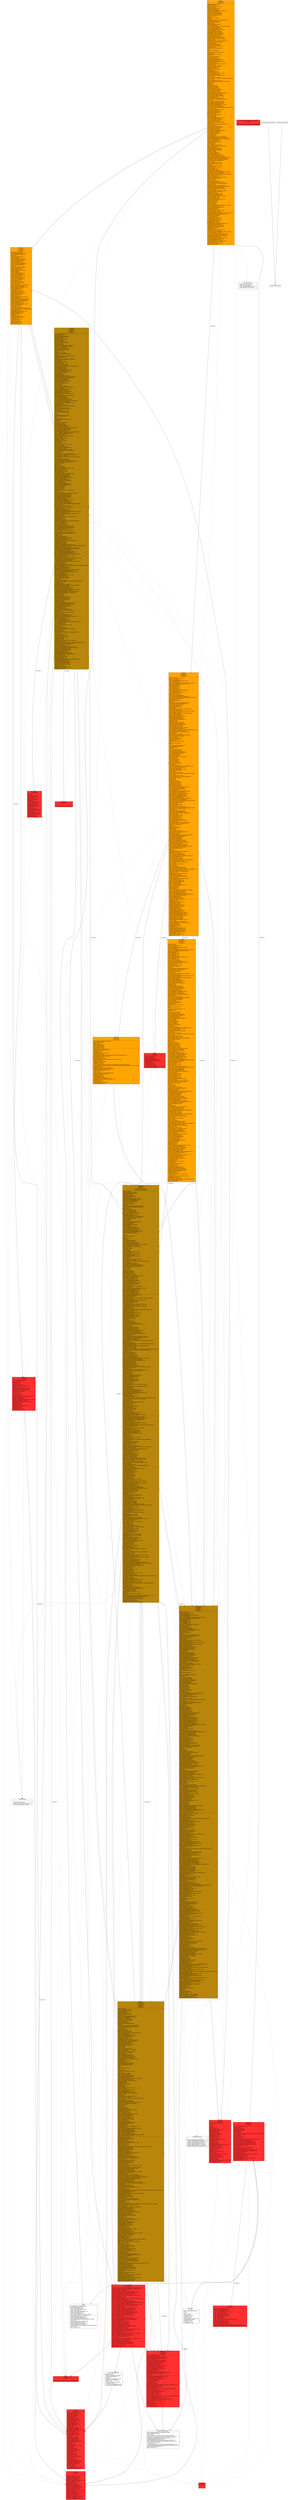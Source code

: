 digraph G{
	fontname = "Bitstream Vera Sans"
	fontsize = 16

node [
	fontname = "Bitstream Vera Sans"
	fontsize = 16

 shape = "record"
]
edge [
	fontname = "Bitstream Vera Sans"
	fontsize = 16
]
Frame [ 
center=true
    label="{Frame\n\<\<composite\>\> \n\<\<target\>\> \n\<\<adapter\>\>|mbManagement: boolean \l-frameSerializedDataVersion: int \l+static MAXIMIZED_HORIZ: int \ltitle: String \l+static MAXIMIZED_BOTH: int \lmenuBar: MenuBar \l+static NW_RESIZE_CURSOR: int \l+static SE_RESIZE_CURSOR: int \l-static serialVersionUID: long \l-static nameCounter: int \l+static NE_RESIZE_CURSOR: int \l+static SW_RESIZE_CURSOR: int \l+static MAXIMIZED_VERT: int \l-state: int \l+static CROSSHAIR_CURSOR: int \l+static HAND_CURSOR: int \lownedWindows: Vector \l+static N_RESIZE_CURSOR: int \lresizable: boolean \l+static ICONIFIED: int \l+static S_RESIZE_CURSOR: int \l+static TEXT_CURSOR: int \l+static W_RESIZE_CURSOR: int \lundecorated: boolean \l+static DEFAULT_CURSOR: int \l+static E_RESIZE_CURSOR: int \l+static WAIT_CURSOR: int \l+static NORMAL: int \l+static MOVE_CURSOR: int \lmaximizedBounds: Rectangle \l-static base: String \l | +getMaximizedBounds(): Rectangle\l+static getFrames(): Frame[]\lpostProcessKeyEvent(KeyEve): void\l+setIconImage(Ima): void\l-static initIDs(): void\l+getMenuBar(): MenuBar\l+setBackground(Col): void\l+remove(MenuCompone): void\l+setMenuBar(MenuB): void\l#paramString(): String\l+getTitle(): String\l-isFrameStateSupported(i): boolean\l+getCursorType(): int\l+setMaximizedBounds(Rectang): void\l-init(String,GraphicsConfigurati): void\lconstructComponentName(): String\lstatic access002(Frame,i): int\l+setResizable(boole): void\l-writeObject(ObjectOutputStre): void\lstatic access000(Fra): int\l+setTitle(Stri): void\l+isResizable(): boolean\l+\<init\>(String,GraphicsConfigurati): void\l+getAccessibleContext(): AccessibleContext\l+setShape(Sha): void\l-readObject(ObjectInputStre): void\l+setExtendedState(i): void\l+getExtendedState(): int\l+getState(): int\l+addNotify(): void\l+setUndecorated(boole): void\l+isUndecorated(): boolean\l+setState(i): void\l+removeNotify(): void\l+setCursor(i): void\l+getIconImage(): Image\l+setOpacity(flo): void\lstatic \<clinit\>(): void\l}"color = black
style = filled 
 fillcolor = orange
]
Serializable [ 
center=true
    label="{Serializable\n\<\<target\>\>| | }"color = black
style = filled 
 fillcolor = firebrick1
]
Action [ 
center=true
    label="{Action\n\<\<adaptee\>\>|+static LARGE_ICON_KEY: String \l+static SHORT_DESCRIPTION: String \l+static SELECTED_KEY: String \l+static ACTION_COMMAND_KEY: String \l+static SMALL_ICON: String \l+static LONG_DESCRIPTION: String \l+static ACCELERATOR_KEY: String \l+static MNEMONIC_KEY: String \l+static DEFAULT: String \l+static NAME: String \l+static DISPLAYED_MNEMONIC_INDEX_KEY: String \l | +abstract getValue(Stri): Object\l+abstract setEnabled(boole): void\l+abstract isEnabled(): boolean\l+abstract putValue(String,Obje): void\l+abstract addPropertyChangeListener(PropertyChangeListen): void\l+abstract removePropertyChangeListener(PropertyChangeListen): void\l}"color = black
style = filled 
 fillcolor = firebrick1
]
IdentityArrayList [ 
center=true
    label="{IdentityArrayList\n\<\<adaptee\>\>|-size: int \l-elementData: Object[] \l | +add(int,Obje): void\l+trimToSize(): void\l+set(int,Obje): Object\l+isEmpty(): boolean\l+clear(): void\l-outOfBoundsMsg(i): String\l+\<init\>(Collecti): void\l+remove(Obje): boolean\l+lastIndexOf(Obje): int\l+contains(Obje): boolean\l+size(): int\l-rangeCheck(i): void\l+addAll(int,Collecti): boolean\l-rangeCheckForAdd(i): void\l+get(i): Object\l+toArray(Object): Object[]\l#removeRange(int,i): void\l+ensureCapacity(i): void\l-fastRemove(i): void\l+indexOf(Obje): int\l}"color = black
style = filled 
 fillcolor = firebrick1
]
JLayeredPane [ 
center=true
    label="{JLayeredPane\n\<\<adaptee\>\> \n\<\<composite\>\> \n\<\<adapter\>\>|parent: Container \lstatic mouseListenerK: String \l-autoscrolls: boolean \l-static KEYBOARD_BINDINGS_KEY: String \l-static IS_PRINTING: int \l-static componentObtainingGraphicsFrom: Component \l-static INPUT_VERIFIER_SOURCE_KEY: Object \ldropTarget: DropTarget \l-static RESERVED_2: int \l-static RESERVED_1: int \l-static RESERVED_4: int \l-static RESERVED_3: int \l-static FOCUS_TRAVERSABLE_DEFAULT: int \l-static RESERVED_6: int \l-static RESERVED_5: int \lmodalComp: Component \leventCache: EventQueueItem[] \l-static ANCESTOR_INPUTMAP_CREATED: int \lmouseListener: MouseListener \lminSize: Dimension \l+static POPUP_LAYER: Integer \lnewEventsOnly: boolean \lheight: int \lmouseMotionListener: MouseMotionListener \l-static WRITE_OBJ_COUNTER_FIRST: int \l-static AUTOSCROLLS_SET: int \l-numOfLWComponents: int \lpopups: Vector \l-revalidateRunnableScheduled: AtomicBoolean \l-isAlignmentYSet: boolean \l-static componentObtainingGraphicsFromLock: Object \l-static defaultLocale: String \l-static serialPersistentFields: ObjectStreamField[] \l-focusCycleRoot: boolean \l+static TOP_ALIGNMENT: float \lstatic mouseWheelListenerK: String \l-isAddNotifyComplete: boolean \l-static COMPLETELY_OBSCURED: int \l-alignmentX: float \l-alignmentY: float \lmodalAppContext: AppContext \l-static KEY_EVENTS_ENABLED: int \l-static EMPTY_ARRAY: Component[] \lstatic INCLUDE_SELF: boolean \l-static tempRectangles: List \l-windowInputMap: ComponentInputMap \l-static ACTIONMAP_CREATED: int \lcontainerListener: ContainerListener \lstatic DEBUG_GRAPHICS_LOADED: boolean \lstatic incRate: int \l-clientProperties: ArrayTable \lstatic focusController: RequestFocusController \l-static focusLog: PlatformLogger \l+static MODAL_LAYER: Integer \l-printing: boolean \l-static NOT_OBSCURED: int \llisteningBoundsChildren: int \l-component: List \lpreserveBackgroundColor: Color \lx: int \lappContext: AppContext \ly: int \l-containerSerializedDataVersion: int \l-aaTextInfo: Object \lfont: Font \l-acc: AccessControlContext \lstatic keyListenerK: String \l-static mixingLog: PlatformLogger \l-static WIF_INPUTMAP_CREATED: int \l-numOfHWComponents: int \l-static IS_REPAINTING: int \l-static FOCUS_INPUTMAP_CREATED: int \lisPacked: boolean \l#ui: ComponentUI \l-actionMap: ActionMap \l-objectLock: Object \l-static IS_OPAQUE: int \llayoutMgr: LayoutManager \l-boundsOp: int \ldescendantsCount: int \l-static FOCUS_TRAVERSAL_KEYS_FORWARD_SET: int \lstatic mouseMotionListenerK: String \l-compoundShape: Region \l-focusTraversalKeysEnabled: boolean \l-name: String \lfocusListener: FocusListener \l-static requestFocusController: RequestFocusController \lcursor: Cursor \l+static LAYER_PROPERTY: String \lstatic windowListenerK: String \lcomponentOrientation: ComponentOrientation \l-focusInputMap: InputMap \lpeerFont: Font \llocale: Locale \lprefSizeSet: boolean \lkeyListener: KeyListener \l-isAlignmentXSet: boolean \lignoreRepaint: boolean \lstatic itemListenerK: String \lstatic textListenerK: String \lmouseWheelListener: MouseWheelListener \l-static eventLog: PlatformLogger \lstatic inputMethodListenerK: String \l-printingThreads: Set \l+static CENTER_ALIGNMENT: float \l-changeSupport: PropertyChangeSupport \l-static CREATED_DOUBLE_BUFFER: int \lstatic windowFocusListenerK: String \lstatic SEARCH_HEAVYWEIGHTS: boolean \l+static LEFT_ALIGNMENT: float \l-static REQUEST_FOCUS_DISABLED: int \l-static descendUnconditionallyWhenValidating: boolean \lstatic adjustmentListenerK: String \l-coalescingEnabled: boolean \lstatic LOCK: Object \l-mixingCutoutRegion: Region \lforeground: Color \l-static FOCUS_TRAVERSABLE_SET: int \l-static WHEN_IN_FOCUSED_WINDOW_BINDINGS: String \l+static TOOL_TIP_TEXT_KEY: String \l-dispatcher: LightweightDispatcher \l-static INHERITS_POPUP_MENU: int \l-static FOCUS_TRAVERSABLE_UNKNOWN: int \l-focusable: boolean \lstatic actionListenerK: String \l-static IS_PRINTING_ALL: int \lstatic focusListenerK: String \l-static OPAQUE_SET: int \l#listenerList: EventListenerList \l-focusTraversalPolicyProvider: boolean \lminSizeSet: boolean \lwindowClosingException: RuntimeException \l#accessibleContext: AccessibleContext \l-static log: PlatformLogger \l-flags: int \lenabled: boolean \l-valid: boolean \l-static serialVersionUID: long \l-graphicsConfig: GraphicsConfiguration \lpaintingChild: Component \lpeer: ComponentPeer \l-vetoableChangeSupport: VetoableChangeSupport \l-verifyInputWhenFocusTarget: boolean \lbufferStrategy: BufferStrategy \l-popupMenu: JPopupMenu \l-nameExplicitlySet: boolean \lstatic assertionsDisabled: boolean \l-static coalesceEventsParams: Class[] \linputMethodListener: InputMethodListener \l-inputVerifier: InputVerifier \l-static readObjectCallbacks: Hashtable \l-static managingFocusForwardTraversalKeys: Set \l-isFocusTraversableOverridden: int \lstatic ownedWindowK: String \lwidth: int \leventMask: long \l+static WHEN_IN_FOCUSED_WINDOW: int \l-static PARTIALLY_OBSCURED: int \lstatic componentListenerK: String \l-static managingFocusBackwardTraversalKeys: Set \l-componentToLayer: Hashtable \l-static NEXT_FOCUS: String \l-ancestorInputMap: InputMap \lhierarchyBoundsListener: HierarchyBoundsListener \lstatic containerListenerK: String \lstatic hierarchyBoundsListenerK: String \l-border: Border \l-static IS_DOUBLE_BUFFERED: int \lvisible: boolean \lstatic isInc: boolean \l-optimizedDrawingPossible: boolean \lhierarchyListener: HierarchyListener \l+static WHEN_ANCESTOR_OF_FOCUSED_COMPONENT: int \l-static WRITE_OBJ_COUNTER_LAST: int \l-focusTraversalPolicy: FocusTraversalPolicy \lbackground: Color \l+static DRAG_LAYER: Integer \lcomponentListener: ComponentListener \l+static PALETTE_LAYER: Integer \l+static BOTTOM_ALIGNMENT: float \l-autoFocusTransferOnDisposal: boolean \lmaxSize: Dimension \l-static isJavaAwtSmartInvalidate: boolean \l+static WHEN_FOCUSED: int \lstatic hierarchyListenerK: String \l+static RIGHT_ALIGNMENT: float \lfocusTraversalKeys: Set[] \l-static coalesceMap: Map \l-componentSerializedDataVersion: int \l-static uiClassID: String \lmaxSizeSet: boolean \llisteningChildren: int \lprefSize: Dimension \l-static focusTraversalKeyPropertyNames: String[] \l+static UNDEFINED_CONDITION: int \l+static FRAME_CONTENT_LAYER: Integer \lbackgroundEraseDisabled: boolean \lstatic windowStateListenerK: String \l+static DEFAULT_LAYER: Integer \l-static FOCUS_TRAVERSAL_KEYS_BACKWARD_SET: int \l-static ANCESTOR_USING_BUFFER: int \l-static IS_PAINTING_TILE: int \l | -insertIndexForLayer(Component,int,i): int\l+moveToFront(Compone): void\l+setLayer(Component,int,i): void\l+static putLayer(JComponent,i): void\l+paint(Graphi): void\l+lowestLayer(): int\l+getComponentCountInLayer(i): int\l+remove(i): void\l+setPosition(Component,i): void\l#paramString(): String\l+removeAll(): void\l+moveToBack(Compone): void\l-validateOptimizedDrawing(): void\l#getComponentToLayer(): Hashtable\l+isOptimizedDrawingEnabled(): boolean\l#addImpl(Component,Object,i): void\l+getLayer(Compone): int\l+highestLayer(): int\l+getComponentsInLayer(i): Component[]\l+\<init\>(): void\l+getAccessibleContext(): AccessibleContext\l+getIndexOf(Compone): int\l+getPosition(Compone): int\l+static getLayeredPaneAbove(Compone): JLayeredPane\l#getObjectForLayer(i): Integer\lstatic \<clinit\>(): void\l}"color = black
style = filled 
 fillcolor = orange
]
Rectangle [ 
center=true
    label="{Rectangle\n\<\<adaptee\>\>|-static serialVersionUID: long \l+x: int \l+width: int \l+y: int \l+height: int \l | +getLocation(): Point\l+intersects(Rectang): boolean\l-static initIDs(): void\l+getWidth(): double\l+inside(int,i): boolean\l+getBounds(): Rectangle\l+translate(int,i): void\l+getHeight(): double\l+setSize(int,i): void\l+setLocation(int,i): void\l+intersection(Rectang): Rectangle\l+add(Rectang): void\l+move(int,i): void\l+grow(int,i): void\l+isEmpty(): boolean\l+setRect(double,double,double,doub): void\l+reshape(int,int,int,i): void\l+union(Rectang): Rectangle\l+\<init\>(Dimensi): void\l+setBounds(int,int,int,i): void\l+getX(): double\l+getSize(): Dimension\l+contains(int,int,int,i): boolean\l+getY(): double\l+createUnion(Rectangle): Rectangle2D\l+outcode(double,doub): int\l+equals(Obje): boolean\l+getBounds2D(): Rectangle2D\l+resize(int,i): void\l+toString(): String\l+createIntersection(Rectangle): Rectangle2D\l-static clip(double,boole): int\lstatic \<clinit\>(): void\l}"color = black
style = filled 
 fillcolor = firebrick1
]
PropertyChangeSupport [ 
center=true
    label="{PropertyChangeSupport|-static serialPersistentFields: ObjectStreamField[] \lstatic serialVersionUID: long \l-source: Object \l-map: PropertyChangeSupportPropertyChangeListenerMap \l | +getPropertyChangeListeners(Stri): PropertyChangeListener[]\l+firePropertyChange(PropertyChangeEve): void\l-writeObject(ObjectOutputStre): void\l+fireIndexedPropertyChange(String,int,boolean,boole): void\l-static fire(PropertyChangeListener[],PropertyChangeEve): void\l+hasListeners(Stri): boolean\l+\<init\>(Obje): void\l+addPropertyChangeListener(String,PropertyChangeListen): void\l+removePropertyChangeListener(String,PropertyChangeListen): void\l-readObject(ObjectInputStre): void\lstatic \<clinit\>(): void\l}"color = black
style = filled 
 fillcolor = white
]
JButton [ 
center=true
    label="{JButton\n\<\<adaptee\>\>|-static uiClassID: String \l | #paramString(): String\l+isDefaultCapable(): boolean\l+setDefaultCapable(boole): void\l-writeObject(ObjectOutputStre): void\l+updateUI(): void\l+removeNotify(): void\l+getUIClassID(): String\l+\<init\>(String,Ic): void\l+getAccessibleContext(): AccessibleContext\l+isDefaultButton(): boolean\l}"color = black
style = filled 
 fillcolor = firebrick1
]
MenuBar [ 
center=true
    label="{MenuBar\n\<\<adaptee\>\>|-static serialVersionUID: long \l-static nameCounter: int \lhelpMenu: Menu \lmenus: Vector \l-static base: String \l-menuBarSerializedDataVersion: int \l | +add(Me): Menu\lconstructComponentName(): String\l+deleteShortcut(MenuShortc): void\l-writeObject(ObjectOutputStre): void\l+shortcuts(): Enumeration\l-static initIDs(): void\l+\<init\>(): void\l+countMenus(): int\lgetMenuImpl(i): Menu\l+getAccessibleContext(): AccessibleContext\l+remove(MenuCompone): void\lgetMenuCountImpl(): int\l+getShortcutMenuItem(MenuShortc): MenuItem\l-readObject(ObjectInputStre): void\lgetAccessibleChildIndex(MenuCompone): int\l+getHelpMenu(): Menu\l+addNotify(): void\l+getMenu(i): Menu\lhandleShortcut(KeyEve): boolean\l+removeNotify(): void\l+getMenuCount(): int\l+setHelpMenu(Me): void\lstatic \<clinit\>(): void\l}"color = black
style = filled 
 fillcolor = firebrick1
]
MenuContainer [ 
center=true
    label="{MenuContainer| | +abstract getFont(): Font\l+abstract remove(MenuCompone): void\l+abstract postEvent(Eve): boolean\l}"color = black
style = filled 
 fillcolor = white
]
Image [ 
center=true
    label="{Image|surfaceManager: SurfaceManager \l#accelerationPriority: float \l+static SCALE_DEFAULT: int \l+static UndefinedProperty: Object \l+static SCALE_FAST: int \l+static SCALE_AREA_AVERAGING: int \l+static SCALE_SMOOTH: int \l+static SCALE_REPLICATE: int \l-static defaultImageCaps: ImageCapabilities \l | +getScaledInstance(int,int,i): Image\l+setAccelerationPriority(flo): void\l+abstract getHeight(ImageObserv): int\l+abstract getProperty(String,ImageObserv): Object\l+flush(): void\l+abstract getSource(): ImageProducer\l+getAccelerationPriority(): float\l+abstract getWidth(ImageObserv): int\l+abstract getGraphics(): Graphics\l+getCapabilities(GraphicsConfigurati): ImageCapabilities\l+\<init\>(): void\lstatic \<clinit\>(): void\l}"color = black
style = filled 
 fillcolor = white
]
WindowConstants [ 
center=true
    label="{WindowConstants|+static HIDE_ON_CLOSE: int \l+static EXIT_ON_CLOSE: int \l+static DO_NOTHING_ON_CLOSE: int \l+static DISPOSE_ON_CLOSE: int \l | }"color = black
style = filled 
 fillcolor = white
]
Container [ 
center=true
    label="{Container\n\<\<adaptee\>\> \n\<\<composite\>\> \n\<\<target\>\> \n\<\<decorator\>\> \n\<\<adapter\>\>|parent: Container \lstatic mouseListenerK: String \l-coalescingEnabled: boolean \lstatic LOCK: Object \ldropTarget: DropTarget \l-mixingCutoutRegion: Region \lforeground: Color \l-static FOCUS_TRAVERSABLE_DEFAULT: int \l-static FOCUS_TRAVERSABLE_SET: int \lmodalComp: Component \leventCache: EventQueueItem[] \lmouseListener: MouseListener \lminSize: Dimension \lnewEventsOnly: boolean \l-dispatcher: LightweightDispatcher \lheight: int \lmouseMotionListener: MouseMotionListener \l-static FOCUS_TRAVERSABLE_UNKNOWN: int \l-numOfLWComponents: int \lpopups: Vector \l-focusable: boolean \lstatic actionListenerK: String \lstatic focusListenerK: String \l-static serialPersistentFields: ObjectStreamField[] \l-focusCycleRoot: boolean \l-focusTraversalPolicyProvider: boolean \l+static TOP_ALIGNMENT: float \lstatic mouseWheelListenerK: String \lminSizeSet: boolean \l-isAddNotifyComplete: boolean \lwindowClosingException: RuntimeException \l#accessibleContext: AccessibleContext \lmodalAppContext: AppContext \l-static log: PlatformLogger \l-static EMPTY_ARRAY: Component[] \lstatic INCLUDE_SELF: boolean \lenabled: boolean \l-valid: boolean \l-static serialVersionUID: long \l-graphicsConfig: GraphicsConfiguration \lpeer: ComponentPeer \lcontainerListener: ContainerListener \lbufferStrategy: BufferStrategy \lstatic incRate: int \l-nameExplicitlySet: boolean \lstatic assertionsDisabled: boolean \l-static coalesceEventsParams: Class[] \l-static focusLog: PlatformLogger \linputMethodListener: InputMethodListener \l-printing: boolean \llisteningBoundsChildren: int \l-component: List \lpreserveBackgroundColor: Color \l-isFocusTraversableOverridden: int \lstatic ownedWindowK: String \lx: int \lwidth: int \lappContext: AppContext \ly: int \leventMask: long \l-containerSerializedDataVersion: int \lfont: Font \l-acc: AccessControlContext \lstatic keyListenerK: String \lstatic componentListenerK: String \l-static mixingLog: PlatformLogger \l-numOfHWComponents: int \lhierarchyBoundsListener: HierarchyBoundsListener \lstatic containerListenerK: String \lstatic hierarchyBoundsListenerK: String \lisPacked: boolean \l-objectLock: Object \llayoutMgr: LayoutManager \l-boundsOp: int \ldescendantsCount: int \lvisible: boolean \lstatic mouseMotionListenerK: String \lstatic isInc: boolean \lhierarchyListener: HierarchyListener \l-compoundShape: Region \l-focusTraversalKeysEnabled: boolean \l-focusTraversalPolicy: FocusTraversalPolicy \lbackground: Color \l-name: String \lcomponentListener: ComponentListener \lfocusListener: FocusListener \l-static requestFocusController: RequestFocusController \lcursor: Cursor \lstatic windowListenerK: String \l+static BOTTOM_ALIGNMENT: float \lcomponentOrientation: ComponentOrientation \l-autoFocusTransferOnDisposal: boolean \lmaxSize: Dimension \lpeerFont: Font \llocale: Locale \lprefSizeSet: boolean \lkeyListener: KeyListener \l-static isJavaAwtSmartInvalidate: boolean \lignoreRepaint: boolean \lstatic itemListenerK: String \lstatic textListenerK: String \lmouseWheelListener: MouseWheelListener \lstatic hierarchyListenerK: String \l+static RIGHT_ALIGNMENT: float \lfocusTraversalKeys: Set[] \l-static eventLog: PlatformLogger \lstatic inputMethodListenerK: String \l-printingThreads: Set \l-static coalesceMap: Map \l-componentSerializedDataVersion: int \l+static CENTER_ALIGNMENT: float \lmaxSizeSet: boolean \llisteningChildren: int \l-changeSupport: PropertyChangeSupport \lprefSize: Dimension \l-static focusTraversalKeyPropertyNames: String[] \lstatic windowFocusListenerK: String \lbackgroundEraseDisabled: boolean \lstatic SEARCH_HEAVYWEIGHTS: boolean \l+static LEFT_ALIGNMENT: float \lstatic windowStateListenerK: String \l-static descendUnconditionallyWhenValidating: boolean \lstatic adjustmentListenerK: String \l | getOpaqueShape(): Region\lpostProcessKeyEvent(KeyEve): void\l#processEvent(AWTEve): void\l+paint(Graphi): void\l+setLayout(LayoutManag): void\l-addDelicately(Component,Container,i): void\lmixOnValidating(): void\l#paramString(): String\l+removeAll(): void\l-static isRemoveNotifyNeeded(Component,Container,Contain): boolean\l+getMinimumSize(): Dimension\l+getMousePosition(boole): Point\lpostsOldMouseEvents(): boolean\l+getAlignmentY(): float\lcountHierarchyMembers(): int\l+addContainerListener(ContainerListen): void\l-reparentChild(Compone): void\l+getAlignmentX(): float\l-getBottommostComponentIndex(): int\l+setComponentZOrder(Component,i): void\ldecreaseComponentCount(Compone): void\l+\<init\>(): void\l+findComponentAt(Poi): Component\l-readObject(ObjectInputStre): void\l-getListenersCount(int,boole): int\l+minimumSize(): Dimension\lnumListening(lo): int\l+removeContainerListener(ContainerListen): void\lcontainsFocus(): boolean\lisSameOrAncestorOf(Component,boole): boolean\lclearCurrentFocusCycleRootOnHide(): void\l+printComponents(Graphi): void\l+getListeners(Cla): EventListener[]\lupdateGraphicsData(GraphicsConfigurati): boolean\l+getMaximumSize(): Dimension\l-startLWModal(): void\lcanContainFocusOwner(Compone): boolean\l+setFocusTraversalPolicy(FocusTraversalPoli): void\lcreateHierarchyEvents(int,Component,Container,long,boole): int\lfindComponentAtImpl(int,int,boole): Component\lpaintHeavyweightComponents(Graphi): void\l+setFocusTraversalKeys(int,S): void\l-checkAddToSelf(Compone): void\lgetDropTargetEventTarget(int,int,boole): Component\l+applyComponentOrientation(ComponentOrientati): void\l+validate(): void\lvalidateUnconditionally(): void\lmixOnZOrderChanging(int,i): void\l-recursiveShowHeavyweightChildren(): void\l+getInsets(): Insets\lmixOnHiding(boole): void\l-getMouseEventTargetImpl(int,int,boolean,ContainerEventTargetFilter,boolean,boole): Component\l-checkNotAWindow(Compone): void\llightweightPaint(Graphi): void\l-static getChildAt(Component,int,int,boole): Component\l+isValidateRoot(): boolean\l+getPreferredSize(): Dimension\leventEnabled(AWTEve): boolean\l+addNotify(): void\l-recursiveHideHeavyweightChildren(): void\l+setFocusTraversalPolicyProvider(boole): void\linvalidateParent(): void\l+insets(): Insets\l+countComponents(): int\l-getMouseEventTarget(int,int,boolean,ContainerEventTargetFilter,boole): Component\lincreaseComponentCount(Compone): void\l-static initIDs(): void\l-recursiveRelocateHeavyweightChildren(Poi): void\lgetAccessibleAt(Poi): Accessible\ladjustDecendantsOnParent(i): void\l+getFocusTraversalKeys(i): Set\lgetComponentsSync(): Component[]\l-reparentTraverse(ContainerPeer,Contain): void\l+preferredSize(): Dimension\l+getComponents(): Component[]\lgetHeavyweightContainer(): Container\l+setFont(Fo): void\l+doLayout(): void\l+add(Component,Object,i): void\lclearMostRecentFocusOwnerOnHide(): void\l#validateTree(): void\l+setFocusCycleRoot(boole): void\l-writeObject(ObjectOutputStre): void\lgetTraversalRoot(): Container\l-isParentOf(Compone): boolean\ladjustDescendants(i): void\l+list(PrintWriter,i): void\l+deliverEvent(Eve): void\lhasHeavyweightDescendants(): boolean\l+getComponentCount(): int\l+isAncestorOf(Compone): boolean\lproxyEnableEvents(lo): void\l-removeDelicately(Component,Container,i): boolean\l-getTopmostComponentIndex(): int\lgetAccessibleChild(i): Accessible\lmixOnReshaping(): void\llightweightPrint(Graphi): void\l+removeNotify(): void\lisRecursivelyVisibleUpToHeavyweightContainer(): boolean\l+getComponent(i): Component\lgetComponents_NoClientCode(): Component[]\lstatic \<clinit\>(): void\l+locate(int,i): Component\lmixOnShowing(): void\linitializeFocusTraversalKeys(): void\l+getComponentAt(Poi): Component\l+update(Graphi): void\l+isFocusTraversalPolicySet(): boolean\l+isFocusCycleRoot(): boolean\l+getComponentZOrder(Compone): int\l+remove(Compone): void\linvalidateTree(): void\lprintHeavyweightComponents(Graphi): void\lrecursiveSubtractAndApplyShape(Region,int,i): void\l+getLayout(): LayoutManager\l-stopLWModal(): void\l+getContainerListeners(): ContainerListener[]\lrecursiveApplyCurrentShape(int,i): void\l#processContainerEvent(ContainerEve): void\l+isFocusTraversalPolicyProvider(): boolean\lcheckGD(Stri): void\l+addPropertyChangeListener(String,PropertyChangeListen): void\lgetAccessibleChildrenCount(): int\l-findTraversalRoot(): Container\l+transferFocusDownCycle(): void\l#addImpl(Component,Object,i): void\l+areFocusTraversalKeysSet(i): boolean\l+invalidate(): void\ldispatchEventToSelf(AWTEve): void\l+layout(): void\ladjustListeningChildren(long,i): void\l+print(Graphi): void\lcreateChildHierarchyEvents(int,long,boole): void\l+paintComponents(Graphi): void\l-checkAdding(Component,i): void\l+getFocusTraversalPolicy(): FocusTraversalPolicy\lpreProcessKeyEvent(KeyEve): void\lhasLightweightDescendants(): boolean\ldispatchEventImpl(AWTEve): void\l}"color = black
style = filled 
 fillcolor = darkgoldenrod
]
JFrame [ 
center=true
    label="{JFrame\n\<\<composite\>\> \n\<\<adapter\>\>|mbManagement: boolean \lparent: Container \lstatic mouseListenerK: String \lisInShow: boolean \l-defaultCloseOperation: int \ldropTarget: DropTarget \l-static FOCUS_TRAVERSABLE_DEFAULT: int \lmodalComp: Component \leventCache: EventQueueItem[] \l+static SE_RESIZE_CURSOR: int \lmouseListener: MouseListener \lminSize: Dimension \l-state: int \lnewEventsOnly: boolean \lheight: int \lmouseMotionListener: MouseMotionListener \l-weakThis: WeakReference \l-numOfLWComponents: int \lpopups: Vector \l-autoRequestFocus: boolean \l+static ICONIFIED: int \l-static serialPersistentFields: ObjectStreamField[] \l-focusCycleRoot: boolean \l+static TOP_ALIGNMENT: float \lstatic mouseWheelListenerK: String \lisTrayIconWindow: boolean \l-isAddNotifyComplete: boolean \lmodalAppContext: AppContext \l-static EMPTY_ARRAY: Component[] \l-frameSerializedDataVersion: int \lstatic INCLUDE_SELF: boolean \l-windowSerializedDataVersion: int \lcontainerListener: ContainerListener \l-temporaryLostComponent: Component \lstatic incRate: int \lwindowStateListener: WindowStateListener \l-static focusLog: PlatformLogger \l-printing: boolean \llisteningBoundsChildren: int \l+static TEXT_CURSOR: int \l+static W_RESIZE_CURSOR: int \l-component: List \lpreserveBackgroundColor: Color \lx: int \lappContext: AppContext \ly: int \l-containerSerializedDataVersion: int \l-opacity: float \lmaximizedBounds: Rectangle \lfont: Font \l-acc: AccessControlContext \lwarningString: String \lstatic keyListenerK: String \l-static mixingLog: PlatformLogger \l-numOfHWComponents: int \l#rootPaneCheckingEnabled: boolean \lmenuBar: MenuBar \lstatic systemSyncLWRequests: boolean \lisPacked: boolean \l+static NE_RESIZE_CURSOR: int \l-inputContextLock: Object \l-objectLock: Object \llayoutMgr: LayoutManager \l-boundsOp: int \ldescendantsCount: int \lownedWindows: Vector \lstatic mouseMotionListenerK: String \l-compoundShape: Region \l-focusTraversalKeysEnabled: boolean \l-name: String \lfocusListener: FocusListener \l-static requestFocusController: RequestFocusController \lcursor: Cursor \lstatic windowListenerK: String \lcomponentOrientation: ComponentOrientation \lpeerFont: Font \ltitle: String \llocale: Locale \lprefSizeSet: boolean \lkeyListener: KeyListener \lignoreRepaint: boolean \lstatic itemListenerK: String \l+static NW_RESIZE_CURSOR: int \l+static EXIT_ON_CLOSE: int \lstatic textListenerK: String \lmouseWheelListener: MouseWheelListener \l-focusableWindowState: boolean \l-static eventLog: PlatformLogger \lstatic inputMethodListenerK: String \l-printingThreads: Set \l+static CENTER_ALIGNMENT: float \l-changeSupport: PropertyChangeSupport \licons: List \l-securityWarningAlignmentX: float \lstatic windowFocusListenerK: String \l-securityWarningAlignmentY: float \lstatic SEARCH_HEAVYWEIGHTS: boolean \l+static LEFT_ALIGNMENT: float \l-static allWindows: IdentityArrayList \l-static descendUnconditionallyWhenValidating: boolean \l-static base: String \lstatic adjustmentListenerK: String \l-focusMgr: FocusManager \l-coalescingEnabled: boolean \linputContext: InputContext \lstatic LOCK: Object \l-mixingCutoutRegion: Region \lforeground: Color \l-type: WindowType \l-static FOCUS_TRAVERSABLE_SET: int \l+static MAXIMIZED_BOTH: int \l+static CROSSHAIR_CURSOR: int \l+static HAND_CURSOR: int \l-dispatcher: LightweightDispatcher \l-shape: Shape \l-static FOCUS_TRAVERSABLE_UNKNOWN: int \l-focusable: boolean \lstatic actionListenerK: String \l-transferHandler: TransferHandler \lstatic focusListenerK: String \lshowWithParent: boolean \l-focusTraversalPolicyProvider: boolean \l+static DEFAULT_CURSOR: int \l+static WAIT_CURSOR: int \l+static MOVE_CURSOR: int \lstatic OPENED: int \lminSizeSet: boolean \l#accessibleContext: AccessibleContext \lwindowClosingException: RuntimeException \l-static defaultLookAndFeelDecoratedKey: Object \l-static log: PlatformLogger \l-alwaysOnTop: boolean \l+static MAXIMIZED_HORIZ: int \lenabled: boolean \l-valid: boolean \l-static serialVersionUID: long \l-graphicsConfig: GraphicsConfiguration \lpeer: ComponentPeer \l-locationByPlatform: boolean \lbufferStrategy: BufferStrategy \l+static N_RESIZE_CURSOR: int \lresizable: boolean \l#rootPane: JRootPane \l-securityWarningWidth: int \l-nameExplicitlySet: boolean \lstatic assertionsDisabled: boolean \l-static coalesceEventsParams: Class[] \l-static beforeFirstWindowShown: AtomicBoolean \linputMethodListener: InputMethodListener \lwindowFocusListener: WindowFocusListener \l-isFocusTraversableOverridden: int \lanchor: Object \lstatic ownedWindowK: String \l-securityWarningPointX: double \lwidth: int \l-securityWarningPointY: double \leventMask: long \l+static E_RESIZE_CURSOR: int \l+static NORMAL: int \lsyncLWRequests: boolean \lwindowListener: WindowListener \lmodalExclusionType: DialogModalExclusionType \lstatic componentListenerK: String \lhierarchyBoundsListener: HierarchyBoundsListener \lstatic containerListenerK: String \l-static nameCounter: int \lstatic hierarchyBoundsListenerK: String \l+static MAXIMIZED_VERT: int \lvisible: boolean \lstatic isInc: boolean \l-securityWarningHeight: int \lhierarchyListener: HierarchyListener \l-focusTraversalPolicy: FocusTraversalPolicy \lbackground: Color \lcomponentListener: ComponentListener \ldisposerRecord: WindowWindowDisposerRecord \l+static BOTTOM_ALIGNMENT: float \l-autoFocusTransferOnDisposal: boolean \lmaxSize: Dimension \l-static isJavaAwtSmartInvalidate: boolean \l+static SW_RESIZE_CURSOR: int \lmodalBlocker: Dialog \lstatic hierarchyListenerK: String \l+static RIGHT_ALIGNMENT: float \l-static locationByPlatformProp: boolean \lfocusTraversalKeys: Set[] \l-static coalesceMap: Map \l-componentSerializedDataVersion: int \lbeforeFirstShow: boolean \lmaxSizeSet: boolean \llisteningChildren: int \l-disposing: boolean \lprefSize: Dimension \l-static focusTraversalKeyPropertyNames: String[] \l+static S_RESIZE_CURSOR: int \lbackgroundEraseDisabled: boolean \lundecorated: boolean \lownedWindowList: Vector \lstatic windowStateListenerK: String \l | +setJMenuBar(JMenuB): void\l+static setDefaultLookAndFeelDecorated(boole): void\l#processWindowEvent(WindowEve): void\l+getRootPane(): JRootPane\l+setIconImage(Ima): void\l+update(Graphi): void\l+setLayout(LayoutManag): void\l+remove(Compone): void\l#createRootPane(): JRootPane\l#paramString(): String\l+getJMenuBar(): JMenuBar\l#setRootPaneCheckingEnabled(boole): void\l+getDefaultCloseOperation(): int\l+getLayeredPane(): JLayeredPane\l+setDefaultCloseOperation(i): void\l+getGraphics(): Graphics\l#frameInit(): void\l#addImpl(Component,Object,i): void\l+getGlassPane(): Component\l+static isDefaultLookAndFeelDecorated(): boolean\l+getContentPane(): Container\l+\<init\>(String,GraphicsConfigurati): void\l+getAccessibleContext(): AccessibleContext\l#isRootPaneCheckingEnabled(): boolean\l#setRootPane(JRootPa): void\l+setTransferHandler(TransferHandl): void\l+setLayeredPane(JLayeredPa): void\l+setContentPane(Contain): void\l+getTransferHandler(): TransferHandler\l+repaint(long,int,int,int,i): void\l+setGlassPane(Compone): void\lstatic \<clinit\>(): void\l}"color = black
style = filled 
 fillcolor = orange
]
WeakReference [ 
center=true
    label="{WeakReference\n\<\<adaptee\>\>| | +\<init\>(Object,ReferenceQue): void\l}"color = black
style = filled 
 fillcolor = firebrick1
]
List [ 
center=true
    label="{List\n\<\<adaptee\>\>| | +abstract add(int,Obje): void\l+abstract subList(int,i): List\l+abstract set(int,Obje): Object\l+spliterator(): Spliterator\l+abstract containsAll(Collecti): boolean\l+abstract isEmpty(): boolean\l+abstract clear(): void\l+sort(Comparat): void\l+replaceAll(UnaryOperat): void\l+abstract remove(i): Object\l+abstract lastIndexOf(Obje): int\l+abstract contains(Obje): boolean\l+abstract iterator(): Iterator\l+abstract removeAll(Collecti): boolean\l+abstract size(): int\l+abstract addAll(int,Collecti): boolean\l+abstract hashCode(): int\l+abstract equals(Obje): boolean\l+abstract get(i): Object\l+abstract toArray(Object): Object[]\l+abstract listIterator(i): ListIterator\l+abstract indexOf(Obje): int\l+abstract retainAll(Collecti): boolean\l}"color = black
style = filled 
 fillcolor = firebrick1
]
Component [ 
center=true
    label="{Component\n\<\<adaptee\>\> \n\<\<target\>\> \n\<\<decorator component\>\> \n\<\<composite component\>\>|parent: Container \lstatic mouseListenerK: String \l-coalescingEnabled: boolean \lstatic LOCK: Object \ldropTarget: DropTarget \l-mixingCutoutRegion: Region \lforeground: Color \l-static FOCUS_TRAVERSABLE_DEFAULT: int \l-static FOCUS_TRAVERSABLE_SET: int \leventCache: EventQueueItem[] \lmouseListener: MouseListener \lminSize: Dimension \lnewEventsOnly: boolean \lheight: int \lmouseMotionListener: MouseMotionListener \l-static FOCUS_TRAVERSABLE_UNKNOWN: int \lpopups: Vector \l-focusable: boolean \lstatic actionListenerK: String \lstatic focusListenerK: String \l+static TOP_ALIGNMENT: float \lstatic mouseWheelListenerK: String \lminSizeSet: boolean \l-isAddNotifyComplete: boolean \lwindowClosingException: RuntimeException \l#accessibleContext: AccessibleContext \l-static log: PlatformLogger \lenabled: boolean \l-valid: boolean \l-graphicsConfig: GraphicsConfiguration \l-static serialVersionUID: long \lpeer: ComponentPeer \lbufferStrategy: BufferStrategy \lstatic incRate: int \l-nameExplicitlySet: boolean \lstatic assertionsDisabled: boolean \l-static coalesceEventsParams: Class[] \l-static focusLog: PlatformLogger \linputMethodListener: InputMethodListener \l-isFocusTraversableOverridden: int \lstatic ownedWindowK: String \lx: int \lwidth: int \lappContext: AppContext \ly: int \leventMask: long \lfont: Font \l-acc: AccessControlContext \lstatic keyListenerK: String \lstatic componentListenerK: String \l-static mixingLog: PlatformLogger \lhierarchyBoundsListener: HierarchyBoundsListener \lstatic containerListenerK: String \lstatic hierarchyBoundsListenerK: String \lisPacked: boolean \l-objectLock: Object \l-boundsOp: int \lvisible: boolean \lstatic mouseMotionListenerK: String \lstatic isInc: boolean \lhierarchyListener: HierarchyListener \l-compoundShape: Region \l-focusTraversalKeysEnabled: boolean \lbackground: Color \l-name: String \lcomponentListener: ComponentListener \lfocusListener: FocusListener \l-static requestFocusController: RequestFocusController \lcursor: Cursor \lstatic windowListenerK: String \l+static BOTTOM_ALIGNMENT: float \lcomponentOrientation: ComponentOrientation \l-autoFocusTransferOnDisposal: boolean \lmaxSize: Dimension \lpeerFont: Font \llocale: Locale \lprefSizeSet: boolean \lkeyListener: KeyListener \lignoreRepaint: boolean \lstatic itemListenerK: String \lstatic textListenerK: String \lmouseWheelListener: MouseWheelListener \lstatic hierarchyListenerK: String \l+static RIGHT_ALIGNMENT: float \lfocusTraversalKeys: Set[] \l-static eventLog: PlatformLogger \lstatic inputMethodListenerK: String \l-static coalesceMap: Map \l-componentSerializedDataVersion: int \l+static CENTER_ALIGNMENT: float \lmaxSizeSet: boolean \l-changeSupport: PropertyChangeSupport \lprefSize: Dimension \l-static focusTraversalKeyPropertyNames: String[] \lstatic windowFocusListenerK: String \lbackgroundEraseDisabled: boolean \l+static LEFT_ALIGNMENT: float \lstatic windowStateListenerK: String \lstatic adjustmentListenerK: String \l | -notifyNewBounds(boolean,boole): void\lgetFont_NoClientCode(): Font\l+getLocation(Poi): Point\lrequestFocusInWindow(boolean,CausedFocusEventCau): boolean\l+isOpaque(): boolean\l#processComponentEvent(ComponentEve): void\l#processEvent(AWTEve): void\lisNonOpaqueForMixing(): boolean\l+paint(Graphi): void\l+getInputMethodListeners(): InputMethodListener[]\l+mouseDown(Event,int,i): boolean\l+getInputMethodRequests(): InputMethodRequests\lmixOnValidating(): void\l#paramString(): String\l+addHierarchyBoundsListener(HierarchyBoundsListen): void\l+getMinimumSize(): Dimension\l+getAlignmentY(): float\l#processMouseEvent(MouseEve): void\l+getAlignmentX(): float\lgetNextFocusCandidate(): Component\l+dispatchEvent(AWTEve): void\lstatic access400(Compone): Insets\lgetBackBuffer(): Image\l+reshape(int,int,int,i): void\l#\<init\>(): void\l#disableEvents(lo): void\l+postEvent(Eve): boolean\l-readObject(ObjectInputStre): void\lcreateBufferStrategy(int,BufferCapabiliti): void\l+contains(Poi): boolean\l+size(): Dimension\lgetContainingWindow(): Window\l+enableInputMethods(boole): void\l+mouseUp(Event,int,i): boolean\l#processMouseMotionEvent(MouseEve): void\lgetParent_NoClientCode(): Container\lclearCurrentFocusCycleRootOnHide(): void\l+addComponentListener(ComponentListen): void\lgetSiblingIndexAbove(): int\l+setName(Stri): void\l+removeInputMethodListener(InputMethodListen): void\l+removeHierarchyListener(HierarchyListen): void\lsubtractAndApplyShapeBelowMe(): void\l+getFontMetrics(Fo): FontMetrics\lcreateHierarchyEvents(int,Component,Container,long,boole): int\l+getHeight(): int\lgetNormalShape(): Region\l+getBaselineResizeBehavior(): ComponentBaselineResizeBehavior\l+getIgnoreRepaint(): boolean\l+removeMouseWheelListener(MouseWheelListen): void\lcanBeFocusOwner(): boolean\l+getPeer(): ComponentPeer\l-isRequestFocusAccepted(boolean,boolean,CausedFocusEventCau): boolean\l+applyComponentOrientation(ComponentOrientati): void\l+validate(): void\lapplyCurrentShape(): void\leventTypeEnabled(i): boolean\l+getParent(): Container\lstatic access500(Cla): boolean\l+isMinimumSizeSet(): boolean\lapplyCompoundShape(Regi): void\l+setComponentOrientation(ComponentOrientati): void\l-getRecursivelyVisibleBounds(): Rectangle\lautoProcessMouseWheel(MouseWheelEve): void\l+setBounds(Rectang): void\lisRecursivelyVisible(): boolean\lisMixingNeeded(): boolean\llightweightPaint(Graphi): void\l-applyCurrentShapeBelowMe(): void\ldispatchMouseWheelToAncestor(MouseWheelEve): boolean\l-getAppliedShape(): Region\l+addNotify(): void\l+addInputMethodListener(InputMethodListen): void\l+getFocusCycleRootAncestor(): Container\l+toString(): String\linvalidateParent(): void\l+getName(): String\lgetFocusTraversalKeys_NoIDCheck(i): Set\lareInputMethodsEnabled(): boolean\l+isFocusTraversable(): boolean\l+inside(int,i): boolean\l#processKeyEvent(KeyEve): void\l+getInputContext(): InputContext\l+getFocusTraversalKeys(i): Set\l+nextFocus(): void\l+isCursorSet(): boolean\l+getMouseWheelListeners(): MouseWheelListener[]\l+doLayout(): void\l+removeMouseMotionListener(MouseMotionListen): void\l+setVisible(boole): void\l+add(PopupMe): void\lconstructComponentName(): String\lclearMostRecentFocusOwnerOnHide(): void\l+removeKeyListener(KeyListen): void\l#processInputMethodEvent(InputMethodEve): void\lgetAccessibleIndexInParent(): int\l+isVisible(): boolean\l+setDropTarget(DropTarg): void\l+list(PrintWriter,i): void\l+removePropertyChangeListener(String,PropertyChangeListen): void\l-static isCoalesceEventsOverriden(Cla): boolean\l+revalidate(): void\l+removeNotify(): void\lsetAutoFocusTransferOnDisposal(boole): void\lrelocateComponent(): void\lstatic \<clinit\>(): void\lupdateZOrder(): void\l+gotFocus(Event,Obje): boolean\lmixOnShowing(): void\l+handleEvent(Eve): boolean\l+isForegroundSet(): boolean\l+show(boole): void\l+update(Graphi): void\l#processFocusEvent(FocusEve): void\l+setMaximumSize(Dimensi): void\l#coalesceEvents(AWTEvent,AWTEve): AWTEvent\l+remove(MenuCompone): void\l+imageUpdate(Image,int,int,int,int,i): boolean\l+addMouseWheelListener(MouseWheelListen): void\lprintHeavyweightComponents(Graphi): void\l+checkImage(Image,int,int,ImageObserv): int\lgetObjectLock(): Object\l+addKeyListener(KeyListen): void\l+getComponentListeners(): ComponentListener[]\l+isMaximumSizeSet(): boolean\l+addPropertyChangeListener(String,PropertyChangeListen): void\l-location_NoClientCode(): Point\l+getCursor(): Cursor\ladjustListeningChildrenOnParent(long,i): void\l+createImage(int,i): Image\l+mouseMove(Event,int,i): boolean\l+areFocusTraversalKeysSet(i): boolean\l+getKeyListeners(): KeyListener[]\lcheckWindowClosingException(): boolean\l+layout(): void\l+getBaseline(int,i): int\l+print(Graphi): void\l+getFocusListeners(): FocusListener[]\l+resize(Dimensi): void\l+createVolatileImage(int,int,ImageCapabiliti): VolatileImage\l+location(): Point\l+lostFocus(Event,Obje): boolean\l+getDropTarget(): DropTarget\l+keyDown(Event,i): boolean\l+getLocale(): Locale\lsubtractAndApplyShape(Regi): void\l+getHierarchyBoundsListeners(): HierarchyBoundsListener[]\lgetOpaqueShape(): Region\lsetGraphicsConfiguration(GraphicsConfigurati): void\l+getBounds(Rectang): Rectangle\l+setPreferredSize(Dimensi): void\l+enable(boole): void\lgetCursor_NoClientCode(): Cursor\l+getMousePosition(): Point\lpostsOldMouseEvents(): boolean\l+action(Event,Obje): boolean\lcountHierarchyMembers(): int\l+firePropertyChange(String,double,doub): void\lgetAccessControlContext(): AccessControlContext\lgetContainer(): Container\lstatic access002(Component,Regi): Region\l+addMouseMotionListener(MouseMotionListen): void\lgetBoundsOp(): int\l+setFocusable(boole): void\l+getComponentOrientation(): ComponentOrientation\l+getTreeLock(): Object\l+isBackgroundSet(): boolean\l+addHierarchyListener(HierarchyListen): void\l-doSwingSerialization(): void\l+setEnabled(boole): void\lrevalidateSynchronously(): void\l+isLightweight(): boolean\l+isEnabled(): boolean\l+minimumSize(): Dimension\lareBoundsValid(): boolean\l+bounds(): Rectangle\lnumListening(lo): int\lstatic isInstanceOf(Object,Stri): boolean\lcontainsFocus(): boolean\lisSameOrAncestorOf(Component,boole): boolean\l+repaint(long,int,int,int,i): void\l+getMouseMotionListeners(): MouseMotionListener[]\l+setMinimumSize(Dimensi): void\ltransferFocus(boole): boolean\l+getListeners(Cla): EventListener[]\lgetAccessibleStateSet(): AccessibleStateSet\lupdateGraphicsData(GraphicsConfigurati): boolean\l+getMaximumSize(): Dimension\lisVisible_NoClientCode(): boolean\l+getLocationOnScreen(): Point\l+keyUp(Event,i): boolean\l+getWidth(): int\lpointRelativeToComponent(Poi): Point\l-reshapeNativePeer(int,int,int,int,i): void\l+paintAll(Graphi): void\lpaintHeavyweightComponents(Graphi): void\l+setFocusTraversalKeys(int,S): void\l+hasFocus(): boolean\l+isPreferredSizeSet(): boolean\l+isDoubleBuffered(): boolean\l+getColorModel(): ColorModel\l#processHierarchyEvent(HierarchyEve): void\l+getPropertyChangeListeners(Stri): PropertyChangeListener[]\lstatic access100(Compone): Point\l+isValid(): boolean\lmixOnZOrderChanging(int,i): void\lmixOnHiding(boole): void\l+getFocusTraversalKeysEnabled(): boolean\linvalidateIfValid(): void\lsetFocusTraversalKeys_NoIDCheck(int,S): void\l+hide(): void\l+getPreferredSize(): Dimension\leventEnabled(AWTEve): boolean\l+disable(): void\lisFocusTraversableOverridden(): boolean\l+prepareImage(Image,int,int,ImageObserv): boolean\lupdateCursorImmediately(): void\l+isFocusable(): boolean\lgetLocationOnScreen_NoTreeLock(): Point\lsetBoundsOp(i): void\l-static initIDs(): void\lisEnabledImpl(): boolean\l+mouseExit(Event,int,i): boolean\l+getHierarchyListeners(): HierarchyListener[]\l+isShowing(): boolean\l+mouseEnter(Event,int,i): boolean\lgetSiblingIndexBelow(): int\l+mouseDrag(Event,int,i): boolean\l+preferredSize(): Dimension\lcheckTreeLock(): void\l+getMouseListeners(): MouseListener[]\lgetHWPeerAboveMe(): ComponentPeer\l+setFont(Fo): void\l-getInsets_NoClientCode(): Insets\l-writeObject(ObjectOutputStre): void\lgetTraversalRoot(): Container\lisAutoFocusTransferOnDisposal(): boolean\lgetLocationOnWindow(): Point\l+deliverEvent(Eve): void\lgetToolkitImpl(): Toolkit\l+getForeground(): Color\lgetNativeContainer(): Container\lmixOnReshaping(): void\llightweightPrint(Graphi): void\lfindUnderMouseInWindow(PointerIn): Component\l+getFont(): Font\l+setCursor(Curs): void\l+getGraphicsConfiguration(): GraphicsConfiguration\l+isDisplayable(): boolean\l+setLocale(Loca): void\l+removeComponentListener(ComponentListen): void\l-calculateCurrentShape(): Region\lrequestFocus(boolean,CausedFocusEventCau): boolean\l+locate(int,i): Component\l+addFocusListener(FocusListen): void\linitializeFocusTraversalKeys(): void\l+getComponentAt(Poi): Component\l#processHierarchyBoundsEvent(HierarchyEve): void\lstatic setRequestFocusController(RequestFocusControll): void\l+isFocusCycleRoot(Contain): boolean\l+setFocusTraversalKeysEnabled(boole): void\l+setBackground(Col): void\l+printAll(Graphi): void\l+getToolkit(): Toolkit\l+transferFocusUpCycle(): void\l+isFontSet(): boolean\l+setSize(Dimensi): void\l-repaintParentIfNeeded(int,int,int,i): void\l+setLocation(Poi): void\lisCoalescingEnabled(): boolean\lrequestFocusHelper(boolean,boolean,CausedFocusEventCau): boolean\lcheckGD(Stri): void\l+getGraphics(): Graphics\l+setIgnoreRepaint(boole): void\l+removeFocusListener(FocusListen): void\l#enableEvents(lo): void\ltransferFocusBackward(boole): boolean\lgetGraphicsConfiguration_NoClientCode(): GraphicsConfiguration\l+move(int,i): void\l+setForeground(Col): void\l+invalidate(): void\lgetBufferStrategy(): BufferStrategy\l+getAccessibleContext(): AccessibleContext\l-checkCoalescing(): boolean\l+isFocusOwner(): boolean\l+getSize(Dimensi): Dimension\l+getX(): int\lgetGraphics_NoClientCode(): Graphics\l+getY(): int\l+removeHierarchyBoundsListener(HierarchyBoundsListen): void\l#processMouseWheelEvent(MouseWheelEve): void\lcanBeFocusOwnerRecursively(): boolean\l+removeMouseListener(MouseListen): void\l+getBackground(): Color\ldispatchEventImpl(AWTEve): void\l+addMouseListener(MouseListen): void\l}"color = black
style = filled 
 fillcolor = darkgoldenrod
]
Vector [ 
center=true
    label="{Vector\n\<\<adaptee\>\>|-static serialVersionUID: long \l#capacityIncrement: int \l-static MAX_ARRAY_SIZE: int \l#elementData: Object[] \l#elementCount: int \l | +firstElement(): Object\l-static hugeCapacity(i): int\l+removeAll(Collecti): boolean\l+iterator(): Iterator\l+toArray(Object): Object[]\l+indexOf(Object,i): int\l+removeAllElements(): void\l+add(int,Obje): void\l-grow(i): void\l-ensureCapacityHelper(i): void\l+spliterator(): Spliterator\l-writeObject(ObjectOutputStre): void\l+copyInto(Object): void\l+sort(Comparat): void\l+\<init\>(Collecti): void\l+removeIf(Predica): boolean\l+contains(Obje): boolean\l+size(): int\l+lastElement(): Object\l+listIterator(): ListIterator\l+ensureCapacity(i): void\l+addElement(Obje): void\l+replaceAll(UnaryOperat): void\l+remove(i): Object\l+capacity(): int\l+setSize(i): void\l+setElementAt(Object,i): void\l+hashCode(): int\l+get(i): Object\l+elementAt(i): Object\l+removeElementAt(i): void\l#removeRange(int,i): void\l+subList(int,i): List\l+trimToSize(): void\l+set(int,Obje): Object\lelementData(i): Object\l+forEach(Consum): void\l+containsAll(Collecti): boolean\l+isEmpty(): boolean\l+clear(): void\l+lastIndexOf(Object,i): int\l+insertElementAt(Object,i): void\l+addAll(int,Collecti): boolean\l+elements(): Enumeration\l+equals(Obje): boolean\l+clone(): Object\l+toString(): String\l+removeElement(Obje): boolean\l+retainAll(Collecti): boolean\l}"color = black
style = filled 
 fillcolor = firebrick1
]
Accessible [ 
center=true
    label="{Accessible\n\<\<target\>\>| | +abstract getAccessibleContext(): AccessibleContext\l}"color = black
style = filled 
 fillcolor = firebrick1
]
Window [ 
center=true
    label="{Window\n\<\<composite\>\> \n\<\<target\>\> \n\<\<decorator\>\> \n\<\<adapter\>\>|-focusMgr: FocusManager \lparent: Container \lstatic mouseListenerK: String \l-coalescingEnabled: boolean \lisInShow: boolean \linputContext: InputContext \lstatic LOCK: Object \ldropTarget: DropTarget \l-mixingCutoutRegion: Region \lforeground: Color \l-type: WindowType \l-static FOCUS_TRAVERSABLE_DEFAULT: int \l-static FOCUS_TRAVERSABLE_SET: int \lmodalComp: Component \leventCache: EventQueueItem[] \lmouseListener: MouseListener \lminSize: Dimension \lstate: int \lnewEventsOnly: boolean \l-dispatcher: LightweightDispatcher \lheight: int \lmouseMotionListener: MouseMotionListener \l-weakThis: WeakReference \l-shape: Shape \l-static FOCUS_TRAVERSABLE_UNKNOWN: int \l-numOfLWComponents: int \lpopups: Vector \l-autoRequestFocus: boolean \l-focusable: boolean \lstatic actionListenerK: String \lstatic focusListenerK: String \l-static serialPersistentFields: ObjectStreamField[] \lshowWithParent: boolean \l-focusCycleRoot: boolean \l-focusTraversalPolicyProvider: boolean \l+static TOP_ALIGNMENT: float \lstatic mouseWheelListenerK: String \lisTrayIconWindow: boolean \lstatic OPENED: int \lminSizeSet: boolean \l-isAddNotifyComplete: boolean \lwindowClosingException: RuntimeException \l#accessibleContext: AccessibleContext \lmodalAppContext: AppContext \l-static log: PlatformLogger \l-static EMPTY_ARRAY: Component[] \l-alwaysOnTop: boolean \lstatic INCLUDE_SELF: boolean \lenabled: boolean \l-valid: boolean \l-static serialVersionUID: long \l-graphicsConfig: GraphicsConfiguration \lpeer: ComponentPeer \l-windowSerializedDataVersion: int \l-locationByPlatform: boolean \lcontainerListener: ContainerListener \lbufferStrategy: BufferStrategy \l-temporaryLostComponent: Component \lstatic incRate: int \lwindowStateListener: WindowStateListener \l-securityWarningWidth: int \l-nameExplicitlySet: boolean \lstatic assertionsDisabled: boolean \l-static coalesceEventsParams: Class[] \l-static beforeFirstWindowShown: AtomicBoolean \l-static focusLog: PlatformLogger \linputMethodListener: InputMethodListener \l-printing: boolean \llisteningBoundsChildren: int \lwindowFocusListener: WindowFocusListener \l-component: List \lpreserveBackgroundColor: Color \l-isFocusTraversableOverridden: int \lanchor: Object \lstatic ownedWindowK: String \l-securityWarningPointX: double \lx: int \lwidth: int \l-securityWarningPointY: double \lappContext: AppContext \ly: int \leventMask: long \l-containerSerializedDataVersion: int \l-opacity: float \lfont: Font \l-acc: AccessControlContext \lwarningString: String \lsyncLWRequests: boolean \lwindowListener: WindowListener \lstatic keyListenerK: String \lmodalExclusionType: DialogModalExclusionType \lstatic componentListenerK: String \l-static mixingLog: PlatformLogger \l-numOfHWComponents: int \lhierarchyBoundsListener: HierarchyBoundsListener \lstatic systemSyncLWRequests: boolean \lstatic containerListenerK: String \l-static nameCounter: int \lstatic hierarchyBoundsListenerK: String \lisPacked: boolean \l-inputContextLock: Object \l-objectLock: Object \llayoutMgr: LayoutManager \l-boundsOp: int \ldescendantsCount: int \lvisible: boolean \lstatic mouseMotionListenerK: String \lstatic isInc: boolean \l-securityWarningHeight: int \lhierarchyListener: HierarchyListener \l-compoundShape: Region \l-focusTraversalKeysEnabled: boolean \l-focusTraversalPolicy: FocusTraversalPolicy \lbackground: Color \l-name: String \lcomponentListener: ComponentListener \ldisposerRecord: WindowWindowDisposerRecord \lfocusListener: FocusListener \l-static requestFocusController: RequestFocusController \lcursor: Cursor \lstatic windowListenerK: String \l+static BOTTOM_ALIGNMENT: float \lcomponentOrientation: ComponentOrientation \l-autoFocusTransferOnDisposal: boolean \lmaxSize: Dimension \lpeerFont: Font \llocale: Locale \lprefSizeSet: boolean \lkeyListener: KeyListener \l-static isJavaAwtSmartInvalidate: boolean \lignoreRepaint: boolean \lstatic itemListenerK: String \lstatic textListenerK: String \lmodalBlocker: Dialog \lmouseWheelListener: MouseWheelListener \lstatic hierarchyListenerK: String \l-focusableWindowState: boolean \l+static RIGHT_ALIGNMENT: float \l-static locationByPlatformProp: boolean \lfocusTraversalKeys: Set[] \l-static eventLog: PlatformLogger \lstatic inputMethodListenerK: String \l-printingThreads: Set \l-static coalesceMap: Map \l-componentSerializedDataVersion: int \l+static CENTER_ALIGNMENT: float \lbeforeFirstShow: boolean \lmaxSizeSet: boolean \llisteningChildren: int \l-disposing: boolean \l-changeSupport: PropertyChangeSupport \licons: List \lprefSize: Dimension \l-static focusTraversalKeyPropertyNames: String[] \l-securityWarningAlignmentX: float \lstatic windowFocusListenerK: String \lbackgroundEraseDisabled: boolean \l-securityWarningAlignmentY: float \lownedWindowList: Vector \lstatic SEARCH_HEAVYWEIGHTS: boolean \l+static LEFT_ALIGNMENT: float \lstatic windowStateListenerK: String \l-static allWindows: IdentityArrayList \l-static descendUnconditionallyWhenValidating: boolean \l-static base: String \lstatic adjustmentListenerK: String \l | static getAllWindows(): IdentityArrayList\l+isOpaque(): boolean\lpostProcessKeyEvent(KeyEve): void\l-initDeserializedWindow(): void\l+setModalExclusionType(DialogModalExclusionTy): void\l#processEvent(AWTEve): void\lsetGraphicsConfiguration(GraphicsConfigurati): void\l-setWarningString(): void\l+paint(Graphi): void\l+removeWindowListener(WindowListen): void\l+getOwner(): Window\l-ownedInit(Wind): void\l+setIconImages(Li): void\l+getWindowStateListeners(): WindowStateListener[]\l-init(GraphicsConfigurati): void\lisDisposing(): boolean\lstatic access400(Wind): float\lgetContainer(): Container\l+setFocusableWindowState(boole): void\l+getMostRecentFocusOwner(): Component\lstatic access000(Wind): WeakReference\l+reshape(int,int,int,i): void\l+\<init\>(Window,GraphicsConfigurati): void\l+pack(): void\lstatic access802(Window,doub): double\l-setOwnedWindowsAlwaysOnTop(boole): void\ldoDispose(): void\l+toBack(): void\l+postEvent(Eve): boolean\l-readObject(ObjectInputStre): void\l+setLocationByPlatform(boole): void\lgetDocumentRoot(): Window\l+createBufferStrategy(int,BufferCapabiliti): void\l-updateWindow(): void\lisModalBlocked(): boolean\l+getType(): WindowType\l-deserializeResources(ObjectInputStre): void\lstatic access1200(Window,double,double,double,doub): Point2D\l+setMinimumSize(Dimensi): void\l+getModalExclusionType(): DialogModalExclusionType\lisModalExcluded(DialogModalExclusionTy): boolean\l+getListeners(Cla): EventListener[]\l#processWindowEvent(WindowEve): void\l#processWindowStateEvent(WindowEve): void\lremoveOwnedWindow(WeakReferen): void\ldeliverMouseWheelToAncestor(MouseWheelEve): void\ltoBack_NoClientCode(): void\lcanContainFocusOwner(Compone): boolean\lgetModalBlocker(): Dialog\l+removeWindowFocusListener(WindowFocusListen): void\l+addWindowListener(WindowListen): void\l+isAlwaysOnTopSupported(): boolean\l+addWindowStateListener(WindowStateListen): void\lapplyCurrentShape(): void\l+getIconImages(): List\l+getFocusableWindowState(): boolean\l-calculateSecurityWarningPosition(double,double,double,doub): Point2D\lstatic access500(Wind): void\lapplyCompoundShape(Regi): void\lupdateChildrenBlocking(): void\l+getWindowFocusListeners(): WindowFocusListener[]\laddOwnedWindow(WeakReferen): void\lstatic access100(AppContext,WeakReferen): void\ltoFront_NoClientCode(): void\lpostWindowEvent(i): void\lstatic access902(Window,doub): double\l+setBounds(Rectang): void\lisRecursivelyVisible(): boolean\l+static getWindows(): Window[]\l+hide(): void\l+isValidateRoot(): boolean\ldispatchMouseWheelToAncestor(MouseWheelEve): boolean\lsetClientSize(int,i): void\l+addNotify(): void\leventEnabled(AWTEve): boolean\lsetTemporaryLostComponent(Compone): Component\l+isFocusableWindow(): boolean\l+getFocusCycleRootAncestor(): Container\lstatic access1102(Window,flo): float\l+addWindowFocusListener(WindowFocusListen): void\l+setLocationRelativeTo(Compone): void\l-initGC(GraphicsConfigurati): GraphicsConfiguration\lgetTemporaryLostComponent(): Component\l+setIconImage(Ima): void\l-static initIDs(): void\l+isActive(): boolean\ladjustDecendantsOnParent(i): void\l-removeFromWindowList(): void\l+getInputContext(): InputContext\l+getFocusTraversalKeys(i): Set\l+getOpacity(): float\l+isShowing(): boolean\lsetModalBlocked(Dialog,boolean,boole): void\l-static limit(double,double,doub): double\l+isLocationByPlatform(): boolean\l+setAutoRequestFocus(boole): void\l+setVisible(boole): void\lstatic access600(Wind): int\lconstructComponentName(): String\lclearMostRecentFocusOwnerOnHide(): void\l+toFront(): void\lstatic access202(Window,boole): boolean\ldisposeImpl(): void\l+setFocusCycleRoot(boole): void\l-writeObject(ObjectOutputStre): void\l#processWindowFocusEvent(WindowEve): void\lgetLocationOnWindow(): Point\l+isFocused(): boolean\lconnectOwnedWindow(Wind): void\lstatic access602(Window,i): int\l+removeWindowStateListener(WindowStateListen): void\lmixOnReshaping(): void\l+removeNotify(): void\lstatic access1002(Window,flo): float\l+dispose(): void\l+setCursor(Curs): void\l+getWarningString(): String\l+static getOwnerlessWindows(): Window[]\lstatic \<clinit\>(): void\lupdateZOrder(): void\lstatic getAllUnblockedWindows(): IdentityArrayList\l+show(): void\l+isAlwaysOnTop(): boolean\l+getShape(): Shape\l+isFocusCycleRoot(): boolean\l+setBackground(Col): void\l+getToolkit(): Toolkit\l+setSize(int,i): void\lgetOwnedWindows_NoClientCode(): Window[]\l+setLocation(Poi): void\l+addPropertyChangeListener(String,PropertyChangeListen): void\l+getWindowListeners(): WindowListener[]\l+getOwnedWindows(): Window[]\lstatic access700(Wind): int\ladjustListeningChildrenOnParent(long,i): void\l-static setLayersOpaque(Component,boole): void\l+applyResourceBundle(Stri): void\lgetOwner_NoClientCode(): Window\lstatic access300(Wind): Object\l+setType(WindowTy): void\l+getBufferStrategy(): BufferStrategy\l+getAccessibleContext(): AccessibleContext\l+setShape(Sha): void\lstatic access702(Window,i): int\lcloseSplashScreen(): void\l-addToWindowList(): void\lstatic updateChildFocusableWindowState(Wind): void\l+setAlwaysOnTop(boole): void\l+isAutoRequestFocus(): boolean\lpreProcessKeyEvent(KeyEve): void\l+getFocusOwner(): Component\lstatic access1300(Wind): boolean\l+getLocale(): Locale\l+getBackground(): Color\ldispatchEventImpl(AWTEve): void\l+setOpacity(flo): void\l}"color = black
style = filled 
 fillcolor = darkgoldenrod
]
AccessibleRelationSet [ 
center=true
    label="{AccessibleRelationSet|#relations: Vector \l | +add(AccessibleRelati): boolean\l+contains(Stri): boolean\l+size(): int\l+addAll(AccessibleRelation): void\l+get(Stri): AccessibleRelation\l+clear(): void\l+toArray(): AccessibleRelation[]\l+toString(): String\l+\<init\>(AccessibleRelation): void\l+remove(AccessibleRelati): boolean\l}"color = black
style = filled 
 fillcolor = white
]
AccessibleContext [ 
center=true
    label="{AccessibleContext\n\<\<adaptee\>\>|+static ACCESSIBLE_COMPONENT_BOUNDS_CHANGED: String \l+static ACCESSIBLE_TABLE_ROW_HEADER_CHANGED: String \l-targetAppContext: AppContext \l+static ACCESSIBLE_HYPERTEXT_OFFSET: String \l+static ACCESSIBLE_TEXT_ATTRIBUTES_CHANGED: String \l-accessibleChangeSupport: PropertyChangeSupport \l+static ACCESSIBLE_CHILD_PROPERTY: String \l+static ACCESSIBLE_ACTIVE_DESCENDANT_PROPERTY: String \l#accessibleDescription: String \l#accessibleParent: Accessible \l+static ACCESSIBLE_TABLE_ROW_DESCRIPTION_CHANGED: String \l-relationSet: AccessibleRelationSet \l+static ACCESSIBLE_VALUE_PROPERTY: String \l+static ACCESSIBLE_TABLE_MODEL_CHANGED: String \l+static ACCESSIBLE_TABLE_COLUMN_DESCRIPTION_CHANGED: String \l+static ACCESSIBLE_STATE_PROPERTY: String \l+static ACCESSIBLE_TABLE_COLUMN_HEADER_CHANGED: String \l+static ACCESSIBLE_TABLE_CAPTION_CHANGED: String \l-nativeAXResource: Object \l+static ACCESSIBLE_INVALIDATE_CHILDREN: String \l+static ACCESSIBLE_VISIBLE_DATA_PROPERTY: String \l+static ACCESSIBLE_SELECTION_PROPERTY: String \l+static ACCESSIBLE_NAME_PROPERTY: String \l+static ACCESSIBLE_TABLE_SUMMARY_CHANGED: String \l+static ACCESSIBLE_DESCRIPTION_PROPERTY: String \l+static ACCESSIBLE_CARET_PROPERTY: String \l+static ACCESSIBLE_ACTION_PROPERTY: String \l#accessibleName: String \l+static ACCESSIBLE_TEXT_PROPERTY: String \l | +abstract getAccessibleStateSet(): AccessibleStateSet\l+getAccessibleRelationSet(): AccessibleRelationSet\l+setAccessibleName(Stri): void\l+getAccessibleValue(): AccessibleValue\l+getAccessibleText(): AccessibleText\l+getAccessibleDescription(): String\l+getAccessibleTable(): AccessibleTable\l+getAccessibleEditableText(): AccessibleEditableText\l+setAccessibleDescription(Stri): void\l+getAccessibleParent(): Accessible\l+addPropertyChangeListener(PropertyChangeListen): void\l+abstract getAccessibleChildrenCount(): int\l+firePropertyChange(String,Object,Obje): void\l+getAccessibleName(): String\lstatic access002(AccessibleContext,AppConte): AppContext\l+abstract getAccessibleIndexInParent(): int\lstatic access000(AccessibleConte): AppContext\l+setAccessibleParent(Accessib): void\l+\<init\>(): void\l+removePropertyChangeListener(PropertyChangeListen): void\l+getAccessibleAction(): AccessibleAction\l+getAccessibleIcon(): AccessibleIcon[]\l+abstract getAccessibleChild(i): Accessible\l+abstract getAccessibleRole(): AccessibleRole\l+getAccessibleSelection(): AccessibleSelection\l+abstract getLocale(): Locale\l+getAccessibleComponent(): AccessibleComponent\lstatic \<clinit\>(): void\l}"color = black
style = filled 
 fillcolor = firebrick1
]
AppContext [ 
center=true
    label="{AppContext\n\<\<Singleton\>\> \n\<\<adaptee\>\>|-static numAppContexts: AtomicInteger \l-static log: PlatformLogger \l-changeSupport: PropertyChangeSupport \l+static DISPOSED_PROPERTY_NAME: String \l-DISPOSAL_TIMEOUT: long \l+static EVENT_QUEUE_LOCK_KEY: Object \l+static EVENT_QUEUE_COND_KEY: Object \l-static threadGroup2appContext: Map \l+static EVENT_QUEUE_KEY: Object \l-threadGroup: ThreadGroup \l-mostRecentKeyValue: MostRecentKeyValue \l-contextClassLoader: ClassLoader \l-static mainAppContext: AppContext \l-static threadAppContext: ThreadLocal \l+static GUI_DISPOSED: String \l-state: AppContextState \l-THREAD_INTERRUPT_TIMEOUT: long \l-shadowMostRecentKeyValue: MostRecentKeyValue \l-static getAppContextLock: Object \l-table: Map \l | -static getExecutionAppContext(): AppContext\l+getThreadGroup(): ThreadGroup\l+static isMainContext(AppConte): boolean\l-static initMainAppContext(): void\l+put(Object,Obje): Object\l+remove(Obje): Object\l+get(Obje): Object\l+isDisposed(): boolean\l+addPropertyChangeListener(String,PropertyChangeListen): void\lstatic access700(): PlatformLogger\lstatic access600(): ThreadLocal\lstatic access500(): Map\l+getPropertyChangeListeners(Stri): PropertyChangeListener[]\lstatic access400(): void\lstatic access102(AppConte): AppContext\lstatic access300(): AtomicInteger\lstatic access200(): Object\lstatic access100(): AppContext\l\<init\>(ThreadGro): void\l+removePropertyChangeListener(String,PropertyChangeListen): void\lstatic access900(): AppContext\lstatic access800(AppConte): ThreadGroup\l+static getSoftReferenceValue(Object,Suppli): Object\l+static getAppContexts(): Set\l+getContextClassLoader(): ClassLoader\l+dispose(): void\lstatic stopEventDispatchThreads(): void\l+toString(): String\l+static getAppContext(): AppContext\lstatic \<clinit\>(): void\l}"style = filled 
 color = blue
style = filled 
 fillcolor = firebrick1
]
JComponent [ 
center=true
    label="{JComponent\n\<\<composite\>\> \n\<\<target\>\> \n\<\<decorator\>\> \n\<\<adapter\>\>|parent: Container \lstatic mouseListenerK: String \l-autoscrolls: boolean \l-static KEYBOARD_BINDINGS_KEY: String \l-static IS_PRINTING: int \l-static componentObtainingGraphicsFrom: Component \l-static INPUT_VERIFIER_SOURCE_KEY: Object \ldropTarget: DropTarget \l-static RESERVED_2: int \l-static RESERVED_1: int \l-static RESERVED_4: int \l-static RESERVED_3: int \l-static FOCUS_TRAVERSABLE_DEFAULT: int \l-static RESERVED_6: int \l-static RESERVED_5: int \lmodalComp: Component \leventCache: EventQueueItem[] \l-static ANCESTOR_INPUTMAP_CREATED: int \lmouseListener: MouseListener \lminSize: Dimension \lnewEventsOnly: boolean \lheight: int \lmouseMotionListener: MouseMotionListener \l-static WRITE_OBJ_COUNTER_FIRST: int \l-static AUTOSCROLLS_SET: int \l-numOfLWComponents: int \lpopups: Vector \l-revalidateRunnableScheduled: AtomicBoolean \l-isAlignmentYSet: boolean \l-static componentObtainingGraphicsFromLock: Object \l-static defaultLocale: String \l-static serialPersistentFields: ObjectStreamField[] \l-focusCycleRoot: boolean \l+static TOP_ALIGNMENT: float \lstatic mouseWheelListenerK: String \l-isAddNotifyComplete: boolean \l-static COMPLETELY_OBSCURED: int \l-alignmentX: float \l-alignmentY: float \lmodalAppContext: AppContext \l-static KEY_EVENTS_ENABLED: int \l-static EMPTY_ARRAY: Component[] \lstatic INCLUDE_SELF: boolean \l-static tempRectangles: List \l-windowInputMap: ComponentInputMap \l-static ACTIONMAP_CREATED: int \lcontainerListener: ContainerListener \lstatic DEBUG_GRAPHICS_LOADED: boolean \lstatic incRate: int \l-clientProperties: ArrayTable \lstatic focusController: RequestFocusController \l-static focusLog: PlatformLogger \l-printing: boolean \l-static NOT_OBSCURED: int \llisteningBoundsChildren: int \l-component: List \lpreserveBackgroundColor: Color \lx: int \lappContext: AppContext \ly: int \l-containerSerializedDataVersion: int \l-aaTextInfo: Object \lfont: Font \l-acc: AccessControlContext \lstatic keyListenerK: String \l-static mixingLog: PlatformLogger \l-static WIF_INPUTMAP_CREATED: int \l-numOfHWComponents: int \l-static IS_REPAINTING: int \l-static FOCUS_INPUTMAP_CREATED: int \lisPacked: boolean \l#ui: ComponentUI \l-actionMap: ActionMap \l-objectLock: Object \l-static IS_OPAQUE: int \llayoutMgr: LayoutManager \l-boundsOp: int \ldescendantsCount: int \l-static FOCUS_TRAVERSAL_KEYS_FORWARD_SET: int \lstatic mouseMotionListenerK: String \l-compoundShape: Region \l-focusTraversalKeysEnabled: boolean \l-name: String \lfocusListener: FocusListener \l-static requestFocusController: RequestFocusController \lcursor: Cursor \lstatic windowListenerK: String \lcomponentOrientation: ComponentOrientation \l-focusInputMap: InputMap \lpeerFont: Font \llocale: Locale \lprefSizeSet: boolean \lkeyListener: KeyListener \l-isAlignmentXSet: boolean \lignoreRepaint: boolean \lstatic itemListenerK: String \lstatic textListenerK: String \lmouseWheelListener: MouseWheelListener \l-static eventLog: PlatformLogger \lstatic inputMethodListenerK: String \l-printingThreads: Set \l+static CENTER_ALIGNMENT: float \l-changeSupport: PropertyChangeSupport \l-static CREATED_DOUBLE_BUFFER: int \lstatic windowFocusListenerK: String \lstatic SEARCH_HEAVYWEIGHTS: boolean \l+static LEFT_ALIGNMENT: float \l-static REQUEST_FOCUS_DISABLED: int \l-static descendUnconditionallyWhenValidating: boolean \lstatic adjustmentListenerK: String \l-coalescingEnabled: boolean \lstatic LOCK: Object \l-mixingCutoutRegion: Region \lforeground: Color \l-static FOCUS_TRAVERSABLE_SET: int \l-static WHEN_IN_FOCUSED_WINDOW_BINDINGS: String \l+static TOOL_TIP_TEXT_KEY: String \l-dispatcher: LightweightDispatcher \l-static INHERITS_POPUP_MENU: int \l-static FOCUS_TRAVERSABLE_UNKNOWN: int \l-focusable: boolean \lstatic actionListenerK: String \l-static IS_PRINTING_ALL: int \lstatic focusListenerK: String \l-static OPAQUE_SET: int \l#listenerList: EventListenerList \l-focusTraversalPolicyProvider: boolean \lminSizeSet: boolean \lwindowClosingException: RuntimeException \l#accessibleContext: AccessibleContext \l-static log: PlatformLogger \l-flags: int \lenabled: boolean \l-valid: boolean \l-static serialVersionUID: long \l-graphicsConfig: GraphicsConfiguration \lpaintingChild: Component \lpeer: ComponentPeer \l-vetoableChangeSupport: VetoableChangeSupport \l-verifyInputWhenFocusTarget: boolean \lbufferStrategy: BufferStrategy \l-popupMenu: JPopupMenu \l-nameExplicitlySet: boolean \lstatic assertionsDisabled: boolean \l-static coalesceEventsParams: Class[] \linputMethodListener: InputMethodListener \l-inputVerifier: InputVerifier \l-static readObjectCallbacks: Hashtable \l-static managingFocusForwardTraversalKeys: Set \l-isFocusTraversableOverridden: int \lstatic ownedWindowK: String \lwidth: int \leventMask: long \l+static WHEN_IN_FOCUSED_WINDOW: int \l-static PARTIALLY_OBSCURED: int \lstatic componentListenerK: String \l-static managingFocusBackwardTraversalKeys: Set \l-static NEXT_FOCUS: String \l-ancestorInputMap: InputMap \lhierarchyBoundsListener: HierarchyBoundsListener \lstatic containerListenerK: String \lstatic hierarchyBoundsListenerK: String \l-border: Border \l-static IS_DOUBLE_BUFFERED: int \lvisible: boolean \lstatic isInc: boolean \lhierarchyListener: HierarchyListener \l+static WHEN_ANCESTOR_OF_FOCUSED_COMPONENT: int \l-static WRITE_OBJ_COUNTER_LAST: int \l-focusTraversalPolicy: FocusTraversalPolicy \lbackground: Color \lcomponentListener: ComponentListener \l+static BOTTOM_ALIGNMENT: float \l-autoFocusTransferOnDisposal: boolean \lmaxSize: Dimension \l-static isJavaAwtSmartInvalidate: boolean \l+static WHEN_FOCUSED: int \lstatic hierarchyListenerK: String \l+static RIGHT_ALIGNMENT: float \lfocusTraversalKeys: Set[] \l-static coalesceMap: Map \l-componentSerializedDataVersion: int \l-static uiClassID: String \lmaxSizeSet: boolean \llisteningChildren: int \lprefSize: Dimension \l-static focusTraversalKeyPropertyNames: String[] \l+static UNDEFINED_CONDITION: int \lbackgroundEraseDisabled: boolean \lstatic windowStateListenerK: String \l-static FOCUS_TRAVERSAL_KEYS_BACKWARD_SET: int \l-static ANCESTOR_USING_BUFFER: int \l-static IS_PAINTING_TILE: int \l | #requestFocusInWindow(boole): boolean\l+getLocation(Poi): Point\l+getInputVerifier(): InputVerifier\l+isOpaque(): boolean\l+getRootPane(): JRootPane\l-static isComponentObtainingGraphicsFrom(Compone): boolean\l+paint(Graphi): void\l+setDoubleBuffered(boole): void\lstatic getWriteObjCounter(JCompone): byte\l+getAutoscrolls(): boolean\l+requestDefaultFocus(): boolean\l+getBounds(Rectang): Rectangle\l+setPreferredSize(Dimensi): void\l#paramString(): String\l+setInputMap(int,InputM): void\l+enable(): void\l+getMinimumSize(): Dimension\l+paintImmediately(Rectang): void\l+isManagingFocus(): boolean\l+getAlignmentY(): float\lstatic getManagingFocusForwardTraversalKeys(): Set\l+setAutoscrolls(boole): void\l#printComponent(Graphi): void\l#processMouseEvent(MouseEve): void\l+getAlignmentX(): float\l-getObscuredState(int,int,int,int,i): int\l+setAlignmentY(flo): void\l+firePropertyChange(String,char,ch): void\l+isOptimizedDrawingEnabled(): boolean\lstatic access400(JCompone): AccessibleContext\l#paintComponent(Graphi): void\lstatic getGraphicsInvoked(Compone): void\l+reshape(int,int,int,i): void\l+\<init\>(): void\lsetDropLocation(TransferHandlerDropLocation,Object,boole): Object\l+setOpaque(boole): void\l+setAlignmentX(flo): void\l#fireVetoableChange(String,Object,Obje): void\l-registerWithKeyboardManager(KeyStro): void\l-readObject(ObjectInputStre): void\l+setComponentPopupMenu(JPopupMe): void\l+setEnabled(boole): void\l+contains(int,i): boolean\lpaintToOffscreen(Graphics,int,int,int,int,int,i): void\l+unregisterKeyboardAction(KeyStro): void\lpaintForceDoubleBuffered(Graphi): void\l+setTransferHandler(TransferHandl): void\l#processMouseMotionEvent(MouseEve): void\lrectangleIsObscured(int,int,int,i): boolean\l+removeVetoableChangeListener(VetoableChangeListen): void\l+repaint(Rectang): void\l+setMinimumSize(Dimensi): void\lgetInputMap(int,boole): InputMap\l+getListeners(Cla): EventListener[]\l+getClientProperty(Obje): Object\l+setRequestFocusEnabled(boole): void\l+getMaximumSize(): Dimension\lstatic getManagingFocusBackwardTraversalKeys(): Set\lalwaysOnTop(): boolean\lsetUIProperty(String,Obje): void\l+getWidth(): int\l-deregisterNextFocusableComponent(): void\l+isRequestFocusEnabled(): boolean\l+getFontMetrics(Fo): FontMetrics\lsetCreatedDoubleBuffer(boole): void\l+getHeight(): int\lsetPaintingChild(Compone): void\l+setFocusTraversalKeys(int,S): void\l+getAncestorListeners(): AncestorListener[]\l+getBaselineResizeBehavior(): ComponentBaselineResizeBehavior\lstatic setWriteObjCounter(JComponent,by): void\l+isPaintingTile(): boolean\l+setDebugGraphicsOptions(i): void\l#printChildren(Graphi): void\l+isDoubleBuffered(): boolean\lstatic access500(JCompone): AccessibleContext\lstatic access100(): Object\l+getVerifyInputWhenFocusTarget(): boolean\l+getInsets(Inse): Insets\l+static getDefaultLocale(): Locale\l+isValidateRoot(): boolean\l+hide(): void\l+getPreferredSize(): Dimension\l+addNotify(): void\l+disable(): void\l+getToolTipLocation(MouseEve): Point\l+getToolTipText(MouseEve): String\l+getConditionForKeyStroke(KeyStro): int\l+getBorder(): Border\l+isPaintingForPrint(): boolean\l+setToolTipText(Stri): void\l#processKeyEvent(KeyEve): void\l+computeVisibleRect(Rectang): void\l+setVerifyInputWhenFocusTarget(boole): void\l#getComponentGraphics(Graphi): Graphics\l+setActionMap(ActionM): void\lsuperProcessMouseMotionEvent(MouseEve): void\l+setInputVerifier(InputVerifi): void\l+setFont(Fo): void\l+getNextFocusableComponent(): Component\l-getFlag(i): boolean\l+setInheritsPopupMenu(boole): void\l+setVisible(boole): void\lclientPropertyChanged(Object,Object,Obje): void\lstatic access600(): Hashtable\l-setFlag(int,boole): void\l+putClientProperty(Object,Obje): void\lstatic access200(JCompone): AccessibleContext\l-writeObject(ObjectOutputStre): void\lcomponentInputMapChanged(ComponentInputM): void\l#isPaintingOrigin(): boolean\l+setNextFocusableComponent(Compone): void\lgetActionMap(boole): ActionMap\lcheckIfChildObscuredBySibling(): boolean\ldropLocationForPoint(Poi): TransferHandlerDropLocation\l+getTopLevelAncestor(): Container\lcompWriteObjectNotify(): void\l-static recycleRectangle(Rectang): void\l+revalidate(): void\l+createToolTip(): JToolTip\l-uninstallUIAndProperties(): void\l#paintChildren(Graphi): void\l+grabFocus(): void\l+getActionForKeyStroke(KeyStro): ActionListener\l+static setDefaultLocale(Loca): void\l+getPopupLocation(MouseEve): Point\l+removeNotify(): void\lshouldDebugGraphics(): int\lstatic \<clinit\>(): void\l+requestFocus(boole): boolean\l+addVetoableChangeListener(VetoableChangeListen): void\lstatic safelyGetGraphics(Component,Compone): Graphics\l+getRegisteredKeyStrokes(): KeyStroke[]\l+scrollRectToVisible(Rectang): void\l-getClientProperties(): ArrayTable\l+removeAncestorListener(AncestorListen): void\l+getInheritsPopupMenu(): boolean\l-static fetchRectangle(): Rectangle\l+updateUI(): void\l+update(Graphi): void\l+getUIClassID(): String\l+setMaximumSize(Dimensi): void\l+resetKeyboardActions(): void\l+setBackground(Col): void\l+printAll(Graphi): void\l+getVetoableChangeListeners(): VetoableChangeListener[]\l#processComponentKeyEvent(KeyEve): void\l#paintBorder(Graphi): void\l#processKeyBinding(KeyStroke,KeyEvent,int,boole): boolean\l+getGraphics(): Graphics\l-registerNextFocusableComponent(Compone): void\l+getVisibleRect(): Rectangle\lstatic processKeyBindingsForAllComponents(KeyEvent,Container,boole): boolean\l#printBorder(Graphi): void\l-unregisterWithKeyboardManager(KeyStro): void\lgetCreatedDoubleBuffer(): boolean\lstatic access300(JCompone): AccessibleContext\lisPainting(): boolean\l+registerKeyboardAction(ActionListener,KeyStroke,i): void\l+setForeground(Col): void\l+static isLightweightComponent(Compone): boolean\l+addAncestorListener(AncestorListen): void\lprocessKeyBindings(KeyEvent,boole): boolean\l-adjustPaintFlags(): void\l+getComponentPopupMenu(): JPopupMenu\l#setUI(Component): void\l+print(Graphi): void\l+getBaseline(int,i): int\l+getSize(Dimensi): Dimension\l+getX(): int\l+getY(): int\l+setBorder(Bord): void\l-lambdarevalidate59(): void\ldndDone(): void\l-getAncestorNotifier(): AncestorNotifier\l+getTransferHandler(): TransferHandler\l+getDebugGraphicsOptions(): int\l_paintImmediately(int,int,int,i): void\l}"color = black
style = filled 
 fillcolor = darkgoldenrod
]
RootPaneContainer [ 
center=true
    label="{RootPaneContainer| | +abstract getRootPane(): JRootPane\l+abstract setLayeredPane(JLayeredPa): void\l+abstract getGlassPane(): Component\l+abstract setContentPane(Contain): void\l+abstract getContentPane(): Container\l+abstract getLayeredPane(): JLayeredPane\l+abstract setGlassPane(Compone): void\l}"color = black
style = filled 
 fillcolor = white
]
Point [ 
center=true
    label="{Point|-static serialVersionUID: long \l+x: int \l+y: int \l | +getX(): double\l+getLocation(): Point\l+move(int,i): void\l+getY(): double\l+setLocation(double,doub): void\l+equals(Obje): boolean\l+toString(): String\l+\<init\>(int,i): void\l+translate(int,i): void\l}"color = black
style = filled 
 fillcolor = white
]
TransferHandler [ 
center=true
    label="{TransferHandler\n\<\<adaptee\>\> \n\<\<adapter\>\>|+static COPY_OR_MOVE: int \l+static MOVE: int \l-propertyName: String \l-dragImageOffset: Point \lstatic copyAction: Action \l+static LINK: int \l+static COPY: int \l-static recognizer: TransferHandlerSwingDragGestureRecognizer \lstatic pasteAction: Action \l+static NONE: int \l-dragImage: Image \lstatic cutAction: Action \l | -getPropertyDescriptor(JCompone): PropertyDescriptor\lstatic access200(): DropTargetListener\l#exportDone(JComponent,Transferable,i): void\l+canImport(JComponent,DataFlavor): boolean\l+exportAsDrag(JComponent,InputEvent,i): void\l+importData(JComponent,Transferab): boolean\l+getDragImageOffset(): Point\l#\<init\>(): void\l+getVisualRepresentation(Transferab): Icon\l+getSourceActions(JCompone): int\l+exportToClipboard(JComponent,Clipboard,i): void\l-static getDropTargetListener(): DropTargetListener\l+static getCutAction(): Action\l+getDragImage(): Image\l-getPropertyDataFlavor(Class,DataFlavor): DataFlavor\l+static getPasteAction(): Action\l+static getCopyAction(): Action\l+setDragImage(Ima): void\l#createTransferable(JCompone): Transferable\l+setDragImageOffset(Poi): void\lstatic \<clinit\>(): void\l}"color = black
style = filled 
 fillcolor = firebrick1
]
JRootPane [ 
center=true
    label="{JRootPane\n\<\<adaptee\>\> \n\<\<composite\>\> \n\<\<adapter\>\>|parent: Container \lstatic mouseListenerK: String \l-autoscrolls: boolean \l-static KEYBOARD_BINDINGS_KEY: String \l-static IS_PRINTING: int \l-static componentObtainingGraphicsFrom: Component \l-static INPUT_VERIFIER_SOURCE_KEY: Object \ldropTarget: DropTarget \l-static RESERVED_2: int \l-static RESERVED_1: int \l-static RESERVED_4: int \l-static RESERVED_3: int \l-static FOCUS_TRAVERSABLE_DEFAULT: int \l-static RESERVED_6: int \l+static INFORMATION_DIALOG: int \l-static RESERVED_5: int \lmodalComp: Component \leventCache: EventQueueItem[] \l-static ANCESTOR_INPUTMAP_CREATED: int \l-static LOG_DISABLE_TRUE_DOUBLE_BUFFERING: boolean \lmouseListener: MouseListener \lminSize: Dimension \lnewEventsOnly: boolean \lheight: int \lmouseMotionListener: MouseMotionListener \l-static WRITE_OBJ_COUNTER_FIRST: int \l-static AUTOSCROLLS_SET: int \l-windowDecorationStyle: int \l-numOfLWComponents: int \lpopups: Vector \l-revalidateRunnableScheduled: AtomicBoolean \l-isAlignmentYSet: boolean \l-static componentObtainingGraphicsFromLock: Object \l-static defaultLocale: String \l-static serialPersistentFields: ObjectStreamField[] \l-focusCycleRoot: boolean \l+static TOP_ALIGNMENT: float \lstatic mouseWheelListenerK: String \l#layeredPane: JLayeredPane \l-isAddNotifyComplete: boolean \l-static COMPLETELY_OBSCURED: int \l-alignmentX: float \l-alignmentY: float \lmodalAppContext: AppContext \l-static KEY_EVENTS_ENABLED: int \l-static EMPTY_ARRAY: Component[] \lstatic INCLUDE_SELF: boolean \l-static tempRectangles: List \l-windowInputMap: ComponentInputMap \l-static ACTIONMAP_CREATED: int \l-static IGNORE_DISABLE_TRUE_DOUBLE_BUFFERING: boolean \lcontainerListener: ContainerListener \lstatic DEBUG_GRAPHICS_LOADED: boolean \lstatic incRate: int \l-clientProperties: ArrayTable \lstatic focusController: RequestFocusController \l-static focusLog: PlatformLogger \l-printing: boolean \l-static NOT_OBSCURED: int \llisteningBoundsChildren: int \l-component: List \lpreserveBackgroundColor: Color \lx: int \lappContext: AppContext \ly: int \l-containerSerializedDataVersion: int \l+static WARNING_DIALOG: int \l-aaTextInfo: Object \lfont: Font \l-acc: AccessControlContext \lstatic keyListenerK: String \l-static mixingLog: PlatformLogger \l-static WIF_INPUTMAP_CREATED: int \l-numOfHWComponents: int \l-static IS_REPAINTING: int \l#menuBar: JMenuBar \l-static FOCUS_INPUTMAP_CREATED: int \lisPacked: boolean \l#ui: ComponentUI \l-actionMap: ActionMap \l-objectLock: Object \l-static IS_OPAQUE: int \llayoutMgr: LayoutManager \l-boundsOp: int \ldescendantsCount: int \l-static FOCUS_TRAVERSAL_KEYS_FORWARD_SET: int \lstatic mouseMotionListenerK: String \l-compoundShape: Region \l-focusTraversalKeysEnabled: boolean \l+static PLAIN_DIALOG: int \l-name: String \lfocusListener: FocusListener \l-static requestFocusController: RequestFocusController \lcursor: Cursor \lstatic windowListenerK: String \lcomponentOrientation: ComponentOrientation \l-focusInputMap: InputMap \lpeerFont: Font \llocale: Locale \lprefSizeSet: boolean \lkeyListener: KeyListener \l-isAlignmentXSet: boolean \lignoreRepaint: boolean \lstatic itemListenerK: String \lstatic textListenerK: String \lmouseWheelListener: MouseWheelListener \l-static eventLog: PlatformLogger \lstatic inputMethodListenerK: String \l-printingThreads: Set \l#defaultPressAction: JRootPaneDefaultAction \l+static CENTER_ALIGNMENT: float \l-changeSupport: PropertyChangeSupport \l-static CREATED_DOUBLE_BUFFER: int \lstatic windowFocusListenerK: String \lstatic SEARCH_HEAVYWEIGHTS: boolean \l+static LEFT_ALIGNMENT: float \l#defaultReleaseAction: JRootPaneDefaultAction \l-static REQUEST_FOCUS_DISABLED: int \l-static descendUnconditionallyWhenValidating: boolean \lstatic adjustmentListenerK: String \l-coalescingEnabled: boolean \lstatic LOCK: Object \l-mixingCutoutRegion: Region \lforeground: Color \l-static FOCUS_TRAVERSABLE_SET: int \l-static WHEN_IN_FOCUSED_WINDOW_BINDINGS: String \l+static TOOL_TIP_TEXT_KEY: String \l+static NONE: int \l-dispatcher: LightweightDispatcher \l-static INHERITS_POPUP_MENU: int \l-static FOCUS_TRAVERSABLE_UNKNOWN: int \l-focusable: boolean \lstatic actionListenerK: String \l-static IS_PRINTING_ALL: int \lstatic focusListenerK: String \l-static OPAQUE_SET: int \l#listenerList: EventListenerList \l-focusTraversalPolicyProvider: boolean \lminSizeSet: boolean \lwindowClosingException: RuntimeException \l#accessibleContext: AccessibleContext \l-static log: PlatformLogger \l-flags: int \l+static FRAME: int \l#contentPane: Container \lenabled: boolean \l-valid: boolean \l-static serialVersionUID: long \l-graphicsConfig: GraphicsConfiguration \lpaintingChild: Component \lpeer: ComponentPeer \l-vetoableChangeSupport: VetoableChangeSupport \l-verifyInputWhenFocusTarget: boolean \lbufferStrategy: BufferStrategy \l-popupMenu: JPopupMenu \l-nameExplicitlySet: boolean \lstatic assertionsDisabled: boolean \l-static coalesceEventsParams: Class[] \linputMethodListener: InputMethodListener \l-inputVerifier: InputVerifier \l+static COLOR_CHOOSER_DIALOG: int \l-static readObjectCallbacks: Hashtable \l-static managingFocusForwardTraversalKeys: Set \l-isFocusTraversableOverridden: int \lstatic ownedWindowK: String \lwidth: int \leventMask: long \l+static WHEN_IN_FOCUSED_WINDOW: int \l#glassPane: Component \l-static PARTIALLY_OBSCURED: int \lstatic componentListenerK: String \l-static managingFocusBackwardTraversalKeys: Set \l+static QUESTION_DIALOG: int \l-static NEXT_FOCUS: String \l-ancestorInputMap: InputMap \lhierarchyBoundsListener: HierarchyBoundsListener \lstatic containerListenerK: String \lstatic hierarchyBoundsListenerK: String \l-border: Border \l-static IS_DOUBLE_BUFFERED: int \lvisible: boolean \lstatic isInc: boolean \l+static FILE_CHOOSER_DIALOG: int \lhierarchyListener: HierarchyListener \l+static WHEN_ANCESTOR_OF_FOCUSED_COMPONENT: int \l-static WRITE_OBJ_COUNTER_LAST: int \l-focusTraversalPolicy: FocusTraversalPolicy \lbackground: Color \lcomponentListener: ComponentListener \l#defaultButton: JButton \l+static BOTTOM_ALIGNMENT: float \l-autoFocusTransferOnDisposal: boolean \lmaxSize: Dimension \l-static isJavaAwtSmartInvalidate: boolean \l+static WHEN_FOCUSED: int \lstatic hierarchyListenerK: String \l+static RIGHT_ALIGNMENT: float \lfocusTraversalKeys: Set[] \l-static coalesceMap: Map \l-componentSerializedDataVersion: int \l-static uiClassID: String \lmaxSizeSet: boolean \llisteningChildren: int \lprefSize: Dimension \l-static focusTraversalKeyPropertyNames: String[] \l+static UNDEFINED_CONDITION: int \lbackgroundEraseDisabled: boolean \lstatic windowStateListenerK: String \l-static FOCUS_TRAVERSAL_KEYS_BACKWARD_SET: int \l-static ANCESTOR_USING_BUFFER: int \l+static ERROR_DIALOG: int \l-static IS_PAINTING_TILE: int \luseTrueDoubleBuffering: boolean \l | +setJMenuBar(JMenuB): void\l+updateUI(): void\l+setDoubleBuffered(boole): void\l+getUIClassID(): String\l+getMenuBar(): JMenuBar\l#createContentPane(): Container\l#createGlassPane(): Component\l+setMenuBar(JMenuB): void\l#paramString(): String\l+getJMenuBar(): JMenuBar\l+getLayeredPane(): JLayeredPane\l+setDefaultButton(JButt): void\lgetUseTrueDoubleBuffering(): boolean\ldisableTrueDoubleBuffering(): void\l+isOptimizedDrawingEnabled(): boolean\l#addImpl(Component,Object,i): void\l+getGlassPane(): Component\l+getContentPane(): Container\l+getDefaultButton(): JButton\lsetUseTrueDoubleBuffering(boole): void\l+\<init\>(): void\l#createRootLayout(): LayoutManager\l+getAccessibleContext(): AccessibleContext\l+getUI(): RootPaneUI\l+setUI(RootPane): void\l+isValidateRoot(): boolean\l+addNotify(): void\l+setLayeredPane(JLayeredPa): void\l+getWindowDecorationStyle(): int\l#createLayeredPane(): JLayeredPane\l+setContentPane(Contain): void\l+setWindowDecorationStyle(i): void\l+removeNotify(): void\l+setGlassPane(Compone): void\lstatic \<clinit\>(): void\l}"color = black
style = filled 
 fillcolor = orange
]
TransferHandlerHasGetTransferHandler [ 
center=true
    label="{TransferHandlerHasGetTransferHandler\n\<\<target\>\>| | +abstract getTransferHandler(): TransferHandler\l}"color = black
style = filled 
 fillcolor = firebrick1
]
JMenuBar [ 
center=true
    label="{JMenuBar\n\<\<adaptee\>\> \n\<\<composite\>\>|-selectionModel: SingleSelectionModel \l-static TRACE: boolean \l-margin: Insets \l-paintBorder: boolean \l-static uiClassID: String \l-static VERBOSE: boolean \l-static DEBUG: boolean \l | +setSelected(Compone): void\l+getComponentIndex(Compone): int\l+getMargin(): Insets\l+updateUI(): void\l+setBorderPainted(boole): void\l+getUIClassID(): String\l+processKeyEvent(KeyEvent,MenuElement[],MenuSelectionManag): void\l+getSubElements(): MenuElement[]\l#paramString(): String\l#paintBorder(Graphi): void\l#processKeyBinding(KeyStroke,KeyEvent,int,boole): boolean\l+getMenu(i): JMenu\l+isBorderPainted(): boolean\l+isSelected(): boolean\l+getMenuCount(): int\l+processMouseEvent(MouseEvent,MenuElement[],MenuSelectionManag): void\lstatic processBindingForKeyStrokeRecursive(MenuElement,KeyStroke,KeyEvent,int,boole): boolean\l+add(JMe): JMenu\l+getComponentAtIndex(i): Component\l+getSelectionModel(): SingleSelectionModel\l-writeObject(ObjectOutputStre): void\l+setMargin(Inse): void\l+\<init\>(): void\l+getAccessibleContext(): AccessibleContext\l-readObject(ObjectInputStre): void\l+getUI(): MenuBarUI\l+setUI(MenuBar): void\l+getHelpMenu(): JMenu\l+menuSelectionChanged(boole): void\l+setSelectionModel(SingleSelectionMod): void\l+addNotify(): void\l+removeNotify(): void\l+getComponent(): Component\l+setHelpMenu(JMe): void\l}"color = black
style = filled 
 fillcolor = orange
]
Window -> Accessible[arrowhead = onormal,style = dotted]
Window -> Container[arrowhead = vee, style = dotted]
Window -> Frame[arrowhead = vee, style = dotted]
Window -> JLayeredPane[arrowhead = vee, style = dotted]
Window -> RootPaneContainer[arrowhead = vee, style = dotted]
Window -> Window[arrowhead = vee]
Window -> WeakReference[arrowhead = vee, style = dotted]
Window -> JRootPane[arrowhead = vee, style = dotted]
Window -> IdentityArrayList [arrowhead = vee,label="\<\<Adapts\>\>"]
Window -> Container [arrowhead = onormal]
Window -> Component [arrowhead = vee,label="\<\<Adapts\>\>"]
Window -> List[arrowhead = vee, style = dotted]
Window -> Component[arrowhead = vee, style = dotted]
Window -> Image[arrowhead = vee]
Window -> Vector [arrowhead = vee,label="\<\<Adapts\>\>"]
Window -> JComponent[arrowhead = vee, style = dotted]
Window -> List [arrowhead = vee,label="\<\<Adapts\>\>"]
Window -> Point[arrowhead = vee, style = dotted]
Window -> Window[arrowhead = vee, style = dotted]
Window -> IdentityArrayList[arrowhead = vee, style = dotted]
Window -> WeakReference [arrowhead = vee,label="\<\<Adapts\>\>"]
Window -> Vector[arrowhead = vee, style = dotted]
Window -> AppContext[arrowhead = vee, style = dotted]
AccessibleRelationSet -> AccessibleRelationSet[arrowhead = vee, style = dotted]
AccessibleRelationSet -> Vector[arrowhead = vee]
AccessibleRelationSet -> Vector[arrowhead = vee, style = dotted]
Frame -> List[arrowhead = vee, style = dotted]
Frame -> Vector [arrowhead = vee,label="\<\<Adapts\>\>"]
Frame -> Frame[arrowhead = vee, style = dotted]
Frame -> MenuContainer[arrowhead = vee, style = dotted]
Frame -> Window[arrowhead = vee]
Frame -> MenuBar[arrowhead = vee, style = dotted]
Frame -> MenuContainer[arrowhead = onormal,style = dotted]
Frame -> Window[arrowhead = vee, style = dotted]
Frame -> Rectangle [arrowhead = vee,label="\<\<Adapts\>\>"]
Frame -> Vector[arrowhead = vee, style = dotted]
Frame -> Window [arrowhead = onormal]
Frame -> MenuBar [arrowhead = vee,label="\<\<Adapts\>\>"]
IdentityArrayList -> List[arrowhead = onormal,style = dotted]
IdentityArrayList -> IdentityArrayList[arrowhead = vee, style = dotted]
AccessibleContext -> AppContext[arrowhead = vee]
AccessibleContext -> AccessibleRelationSet[arrowhead = vee]
AccessibleContext -> AccessibleRelationSet[arrowhead = vee, style = dotted]
AccessibleContext -> PropertyChangeSupport[arrowhead = vee]
AccessibleContext -> Accessible[arrowhead = vee]
AccessibleContext -> AccessibleContext[arrowhead = vee, style = dotted]
AccessibleContext -> PropertyChangeSupport[arrowhead = vee, style = dotted]
JLayeredPane -> Accessible[arrowhead = onormal,style = dotted]
JLayeredPane -> Component[arrowhead = vee, style = dotted]
JLayeredPane -> JComponent [arrowhead = onormal]
JLayeredPane -> JLayeredPane[arrowhead = vee, style = dotted]
JLayeredPane -> JComponent[arrowhead = vee, style = dotted]
JLayeredPane -> Component [arrowhead = vee,label="\<\<Adapts\>\>"]
AppContext -> AppContext[arrowhead = vee]
AppContext -> PropertyChangeSupport[arrowhead = vee]
AppContext -> PropertyChangeSupport[arrowhead = vee, style = dotted]
AppContext -> AppContext[arrowhead = vee, style = dotted]
Rectangle -> Serializable[arrowhead = onormal,style = dotted]
Rectangle -> Point[arrowhead = vee, style = dotted]
Rectangle -> Rectangle[arrowhead = vee, style = dotted]
PropertyChangeSupport -> Serializable[arrowhead = onormal,style = dotted]
PropertyChangeSupport -> PropertyChangeSupport[arrowhead = vee, style = dotted]
JComponent -> Serializable[arrowhead = onormal,style = dotted]
JComponent -> Container[arrowhead = vee, style = dotted]
JComponent -> RootPaneContainer[arrowhead = vee, style = dotted]
JComponent -> JRootPane[arrowhead = vee, style = dotted]
JComponent -> Container [arrowhead = onormal]
JComponent -> Component [arrowhead = vee,label="\<\<Adapts\>\>"]
JComponent -> List[arrowhead = vee, style = dotted]
JComponent -> Rectangle[arrowhead = vee]
JComponent -> Component[arrowhead = vee, style = dotted]
JComponent -> JComponent[arrowhead = vee, style = dotted]
JComponent -> List [arrowhead = vee,label="\<\<Adapts\>\>"]
JComponent -> Point[arrowhead = vee, style = dotted]
JComponent -> Window[arrowhead = vee, style = dotted]
JComponent -> AccessibleContext[arrowhead = vee, style = dotted]
JComponentTransferHandler -> HasGetTransferHandler[arrowhead = vee]
JComponent -> Rectangle[arrowhead = vee, style = dotted]
JButton -> Accessible[arrowhead = onormal,style = dotted]
JButton -> JButton[arrowhead = vee, style = dotted]
JButton -> JComponent[arrowhead = vee, style = dotted]
JButton -> JRootPane[arrowhead = vee, style = dotted]
MenuBar -> Accessible[arrowhead = onormal,style = dotted]
MenuBar -> MenuContainer[arrowhead = vee, style = dotted]
MenuBar -> MenuBar[arrowhead = vee, style = dotted]
MenuBar -> MenuContainer[arrowhead = onormal,style = dotted]
MenuBar -> Vector[arrowhead = vee]
MenuBar -> Vector[arrowhead = vee, style = dotted]
Point -> Serializable[arrowhead = onormal,style = dotted]
Point -> Point[arrowhead = vee, style = dotted]
Image -> Image[arrowhead = vee, style = dotted]
Container -> List[arrowhead = vee, style = dotted]
Container -> Component[arrowhead = vee, style = dotted]
Container -> AppContext [arrowhead = vee,label="\<\<Adapts\>\>"]
Container -> Container[arrowhead = vee, style = dotted]
Container -> Accessible[arrowhead = vee, style = dotted]
Container -> Component [arrowhead = onormal]
Container -> Point[arrowhead = vee, style = dotted]
Container -> Window[arrowhead = vee, style = dotted]
Container -> AccessibleContext[arrowhead = vee, style = dotted]
Container -> List[arrowhead = vee]
Container -> Component [arrowhead = vee,label="\<\<Decorates\>\>"]
Container -> AppContext[arrowhead = vee, style = dotted]
JFrame -> Accessible[arrowhead = onormal,style = dotted]
JFrame -> RootPaneContainer[arrowhead = onormal,style = dotted]
JFrame -> Frame[arrowhead = vee, style = dotted]
JFrame -> Container[arrowhead = vee, style = dotted]
JFrame -> TransferHandler [arrowhead = vee,label="\<\<Adapts\>\>"]
JFrame -> JRootPane [arrowhead = vee,label="\<\<Adapts\>\>"]
JFrame -> JRootPane[arrowhead = vee, style = dotted]
JFrame -> AccessibleContext [arrowhead = vee,label="\<\<Adapts\>\>"]
JFrame -> Frame [arrowhead = onormal]
JFrame -> JFrame[arrowhead = vee, style = dotted]
JFrame -> JComponent[arrowhead = vee, style = dotted]
JFrameTransferHandler -> HasGetTransferHandler[arrowhead = vee]
JFrame -> WindowConstants[arrowhead = onormal,style = dotted]
TransferHandler -> Serializable[arrowhead = onormal,style = dotted]
TransferHandler -> Image[arrowhead = vee]
TransferHandler -> Action [arrowhead = vee,label="\<\<Adapts\>\>"]
TransferHandler -> Point[arrowhead = vee]
TransferHandler -> Point[arrowhead = vee, style = dotted]
TransferHandler -> TransferHandler[arrowhead = vee, style = dotted]
TransferHandler -> AppContext[arrowhead = vee, style = dotted]
JRootPane -> Accessible[arrowhead = onormal,style = dotted]
JRootPane -> JMenuBar[arrowhead = vee, style = dotted]
JRootPane -> JComponent [arrowhead = onormal]
JRootPane -> JLayeredPane[arrowhead = vee, style = dotted]
JRootPane -> Container[arrowhead = vee, style = dotted]
JRootPane -> JButton[arrowhead = vee, style = dotted]
JRootPane -> JRootPane[arrowhead = vee, style = dotted]
JRootPane -> JLayeredPane [arrowhead = vee,label="\<\<Adapts\>\>"]
JRootPane -> Component [arrowhead = vee,label="\<\<Adapts\>\>"]
JRootPane -> Component[arrowhead = vee, style = dotted]
JRootPane -> JButton [arrowhead = vee,label="\<\<Adapts\>\>"]
JRootPane -> JComponent[arrowhead = vee, style = dotted]
JRootPane -> JMenuBar [arrowhead = vee,label="\<\<Adapts\>\>"]
JRootPane -> Container [arrowhead = vee,label="\<\<Adapts\>\>"]
JRootPane -> Rectangle[arrowhead = vee, style = dotted]
List -> List[arrowhead = vee, style = dotted]
Component -> Serializable[arrowhead = onormal,style = dotted]
Component -> AppContext[arrowhead = vee]
Component -> Container[arrowhead = vee, style = dotted]
Component -> MenuContainer[arrowhead = vee, style = dotted]
Component -> PropertyChangeSupport[arrowhead = vee, style = dotted]
Component -> Component[arrowhead = vee, style = dotted]
Component -> Accessible[arrowhead = vee, style = dotted]
Component -> AccessibleContext[arrowhead = vee]
Component -> JComponent[arrowhead = vee, style = dotted]
Component -> PropertyChangeSupport[arrowhead = vee]
Component -> Point[arrowhead = vee, style = dotted]
Component -> MenuContainer[arrowhead = onormal,style = dotted]
Component -> Vector[arrowhead = vee]
Component -> Window[arrowhead = vee, style = dotted]
Component -> AccessibleContext[arrowhead = vee, style = dotted]
Component -> Container[arrowhead = vee]
Component -> Rectangle[arrowhead = vee, style = dotted]
Component -> Vector[arrowhead = vee, style = dotted]
Component -> AppContext[arrowhead = vee, style = dotted]
Vector -> Serializable[arrowhead = onormal,style = dotted]
Vector -> List[arrowhead = onormal,style = dotted]
Vector -> Vector[arrowhead = vee, style = dotted]
JMenuBar -> Accessible[arrowhead = onormal,style = dotted]
JMenuBar -> Component[arrowhead = vee, style = dotted]
JMenuBar -> JMenuBar[arrowhead = vee, style = dotted]
JMenuBar -> JComponent [arrowhead = onormal]
JMenuBar -> JComponent[arrowhead = vee, style = dotted]
JMenuBar -> Vector[arrowhead = vee, style = dotted]


}